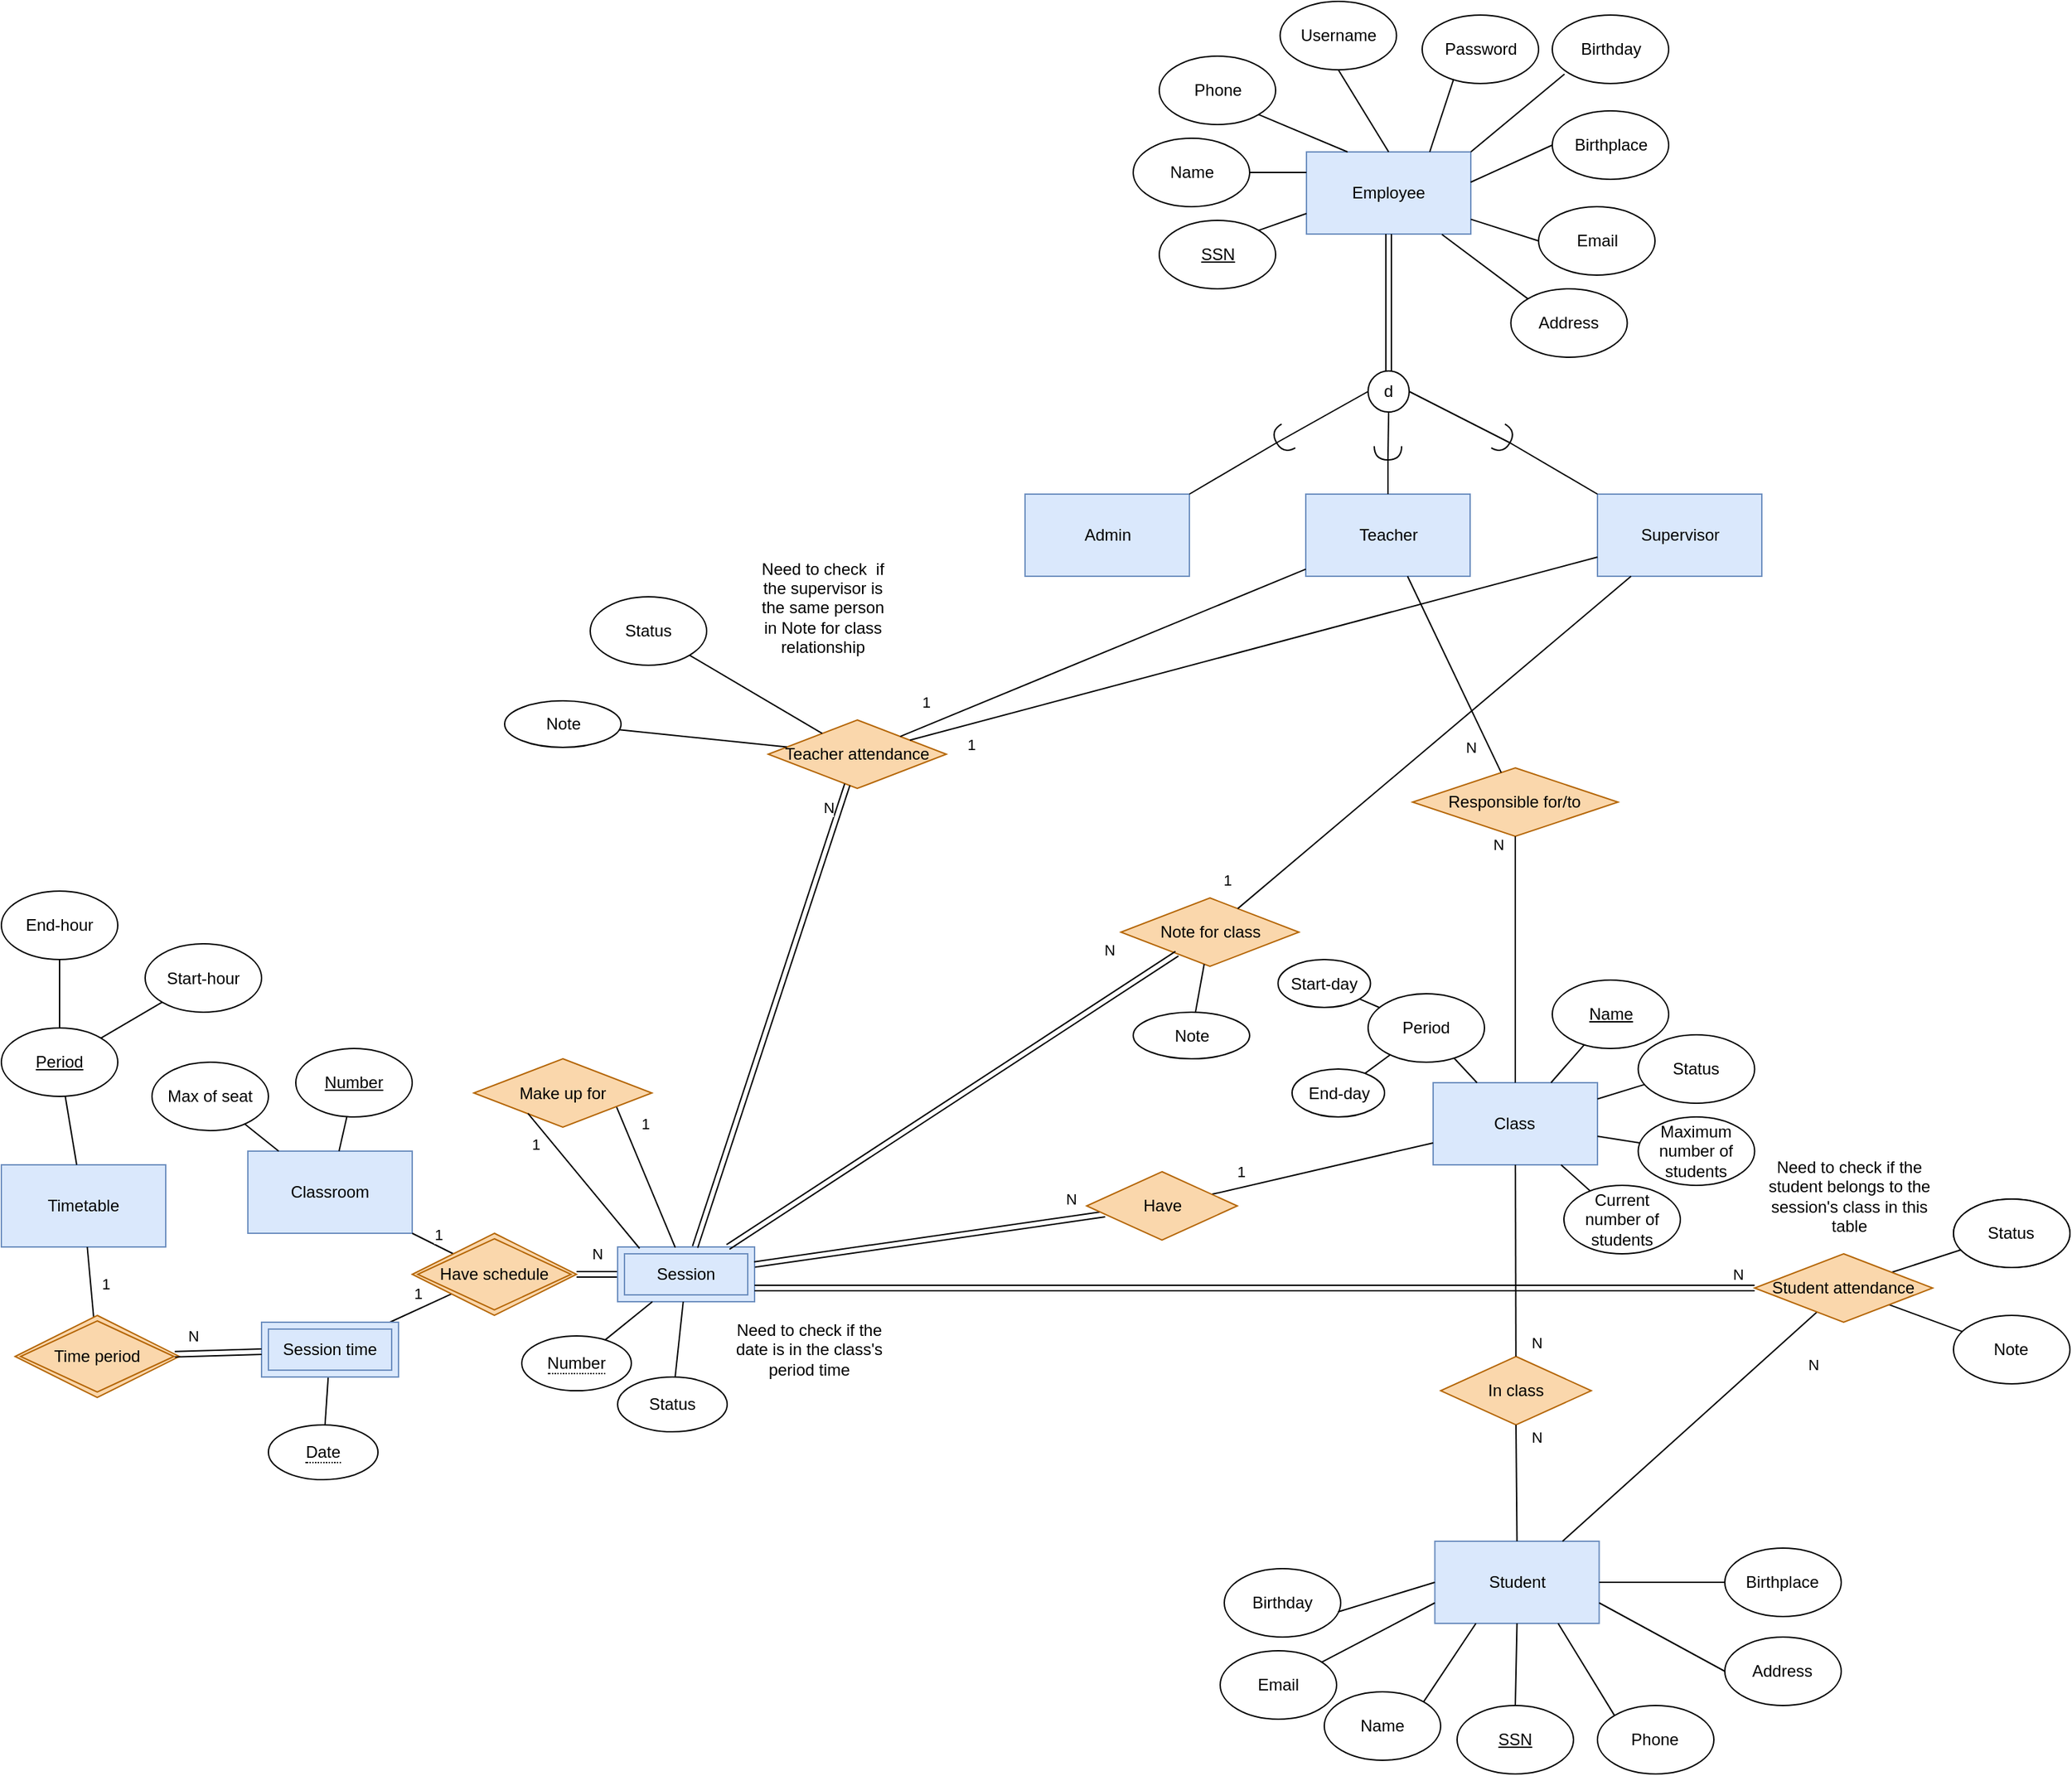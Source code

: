 <mxfile version="21.1.2" type="github" pages="2">
  <diagram id="_IRvp9Y6UCIXvQJjtKuu" name="Main">
    <mxGraphModel dx="3185" dy="3606" grid="1" gridSize="10" guides="1" tooltips="1" connect="1" arrows="1" fold="1" page="1" pageScale="1" pageWidth="827" pageHeight="1169" math="0" shadow="0">
      <root>
        <mxCell id="0" />
        <mxCell id="1" parent="0" />
        <mxCell id="NsBa4VDJcEfUwtNfSTFL-1" value="Teacher" style="rounded=0;whiteSpace=wrap;html=1;fillColor=#dae8fc;strokeColor=#6c8ebf;" parent="1" vertex="1">
          <mxGeometry x="172.5" y="-950" width="120" height="60" as="geometry" />
        </mxCell>
        <mxCell id="NsBa4VDJcEfUwtNfSTFL-2" value="Student" style="rounded=0;whiteSpace=wrap;html=1;fillColor=#dae8fc;strokeColor=#6c8ebf;" parent="1" vertex="1">
          <mxGeometry x="266.74" y="-185" width="120" height="60" as="geometry" />
        </mxCell>
        <mxCell id="NsBa4VDJcEfUwtNfSTFL-3" value="Class" style="rounded=0;whiteSpace=wrap;html=1;fillColor=#dae8fc;strokeColor=#6c8ebf;" parent="1" vertex="1">
          <mxGeometry x="265.49" y="-520" width="120" height="60" as="geometry" />
        </mxCell>
        <mxCell id="NsBa4VDJcEfUwtNfSTFL-4" value="Employee" style="rounded=0;whiteSpace=wrap;html=1;fillColor=#dae8fc;strokeColor=#6c8ebf;" parent="1" vertex="1">
          <mxGeometry x="173" y="-1200" width="120" height="60" as="geometry" />
        </mxCell>
        <mxCell id="NsBa4VDJcEfUwtNfSTFL-5" value="Supervisor" style="rounded=0;whiteSpace=wrap;html=1;fillColor=#dae8fc;strokeColor=#6c8ebf;" parent="1" vertex="1">
          <mxGeometry x="385.5" y="-950" width="120" height="60" as="geometry" />
        </mxCell>
        <mxCell id="NsBa4VDJcEfUwtNfSTFL-6" value="Admin" style="rounded=0;whiteSpace=wrap;html=1;fillColor=#dae8fc;strokeColor=#6c8ebf;" parent="1" vertex="1">
          <mxGeometry x="-32.5" y="-950" width="120" height="60" as="geometry" />
        </mxCell>
        <mxCell id="NsBa4VDJcEfUwtNfSTFL-7" value="d" style="ellipse;whiteSpace=wrap;html=1;aspect=fixed;" parent="1" vertex="1">
          <mxGeometry x="218" y="-1040" width="30" height="30" as="geometry" />
        </mxCell>
        <mxCell id="NsBa4VDJcEfUwtNfSTFL-8" value="" style="endArrow=none;html=1;rounded=0;entryX=0.5;entryY=1;entryDx=0;entryDy=0;exitX=0.5;exitY=0;exitDx=0;exitDy=0;shape=link;" parent="1" source="NsBa4VDJcEfUwtNfSTFL-7" target="NsBa4VDJcEfUwtNfSTFL-4" edge="1">
          <mxGeometry width="50" height="50" relative="1" as="geometry">
            <mxPoint x="438" y="-960" as="sourcePoint" />
            <mxPoint x="488" y="-1010" as="targetPoint" />
          </mxGeometry>
        </mxCell>
        <mxCell id="NsBa4VDJcEfUwtNfSTFL-9" value="&lt;u&gt;SSN&lt;/u&gt;" style="ellipse;whiteSpace=wrap;html=1;" parent="1" vertex="1">
          <mxGeometry x="65.5" y="-1150" width="85" height="50" as="geometry" />
        </mxCell>
        <mxCell id="NsBa4VDJcEfUwtNfSTFL-10" value="Name" style="ellipse;whiteSpace=wrap;html=1;" parent="1" vertex="1">
          <mxGeometry x="46.5" y="-1210" width="85" height="50" as="geometry" />
        </mxCell>
        <mxCell id="NsBa4VDJcEfUwtNfSTFL-11" value="Phone" style="ellipse;whiteSpace=wrap;html=1;" parent="1" vertex="1">
          <mxGeometry x="65.5" y="-1270" width="85" height="50" as="geometry" />
        </mxCell>
        <mxCell id="NsBa4VDJcEfUwtNfSTFL-12" value="Username" style="ellipse;whiteSpace=wrap;html=1;" parent="1" vertex="1">
          <mxGeometry x="153.75" y="-1310" width="85" height="50" as="geometry" />
        </mxCell>
        <mxCell id="NsBa4VDJcEfUwtNfSTFL-13" value="Password" style="ellipse;whiteSpace=wrap;html=1;" parent="1" vertex="1">
          <mxGeometry x="257.5" y="-1300" width="85" height="50" as="geometry" />
        </mxCell>
        <mxCell id="NsBa4VDJcEfUwtNfSTFL-14" value="Email" style="ellipse;whiteSpace=wrap;html=1;" parent="1" vertex="1">
          <mxGeometry x="342.5" y="-1160" width="85" height="50" as="geometry" />
        </mxCell>
        <mxCell id="NsBa4VDJcEfUwtNfSTFL-15" value="Address" style="ellipse;whiteSpace=wrap;html=1;" parent="1" vertex="1">
          <mxGeometry x="322.25" y="-1100" width="85" height="50" as="geometry" />
        </mxCell>
        <mxCell id="NsBa4VDJcEfUwtNfSTFL-16" value="" style="endArrow=none;html=1;rounded=0;entryX=1;entryY=0;entryDx=0;entryDy=0;exitX=0;exitY=0.75;exitDx=0;exitDy=0;" parent="1" source="NsBa4VDJcEfUwtNfSTFL-4" target="NsBa4VDJcEfUwtNfSTFL-9" edge="1">
          <mxGeometry width="50" height="50" relative="1" as="geometry">
            <mxPoint x="150.5" y="-1020" as="sourcePoint" />
            <mxPoint x="200.5" y="-1070" as="targetPoint" />
          </mxGeometry>
        </mxCell>
        <mxCell id="NsBa4VDJcEfUwtNfSTFL-17" value="" style="endArrow=none;html=1;rounded=0;entryX=1;entryY=0.5;entryDx=0;entryDy=0;exitX=0;exitY=0.25;exitDx=0;exitDy=0;" parent="1" source="NsBa4VDJcEfUwtNfSTFL-4" target="NsBa4VDJcEfUwtNfSTFL-10" edge="1">
          <mxGeometry width="50" height="50" relative="1" as="geometry">
            <mxPoint x="175.5" y="-1145" as="sourcePoint" />
            <mxPoint x="148.5" y="-1133" as="targetPoint" />
          </mxGeometry>
        </mxCell>
        <mxCell id="NsBa4VDJcEfUwtNfSTFL-18" value="" style="endArrow=none;html=1;rounded=0;entryX=1;entryY=1;entryDx=0;entryDy=0;exitX=0.25;exitY=0;exitDx=0;exitDy=0;" parent="1" source="NsBa4VDJcEfUwtNfSTFL-4" target="NsBa4VDJcEfUwtNfSTFL-11" edge="1">
          <mxGeometry width="50" height="50" relative="1" as="geometry">
            <mxPoint x="190.5" y="-1200" as="sourcePoint" />
            <mxPoint x="125.5" y="-1175" as="targetPoint" />
          </mxGeometry>
        </mxCell>
        <mxCell id="NsBa4VDJcEfUwtNfSTFL-19" value="" style="endArrow=none;html=1;rounded=0;entryX=0.5;entryY=1;entryDx=0;entryDy=0;exitX=0.5;exitY=0;exitDx=0;exitDy=0;" parent="1" source="NsBa4VDJcEfUwtNfSTFL-4" target="NsBa4VDJcEfUwtNfSTFL-12" edge="1">
          <mxGeometry width="50" height="50" relative="1" as="geometry">
            <mxPoint x="200.5" y="-1190" as="sourcePoint" />
            <mxPoint x="173.5" y="-1207" as="targetPoint" />
          </mxGeometry>
        </mxCell>
        <mxCell id="NsBa4VDJcEfUwtNfSTFL-20" value="" style="endArrow=none;html=1;rounded=0;entryX=0.27;entryY=0.938;entryDx=0;entryDy=0;exitX=0.75;exitY=0;exitDx=0;exitDy=0;entryPerimeter=0;" parent="1" source="NsBa4VDJcEfUwtNfSTFL-4" target="NsBa4VDJcEfUwtNfSTFL-13" edge="1">
          <mxGeometry width="50" height="50" relative="1" as="geometry">
            <mxPoint x="235.5" y="-1190" as="sourcePoint" />
            <mxPoint x="235.5" y="-1230" as="targetPoint" />
          </mxGeometry>
        </mxCell>
        <mxCell id="NsBa4VDJcEfUwtNfSTFL-21" value="" style="endArrow=none;html=1;rounded=0;entryX=0;entryY=0.5;entryDx=0;entryDy=0;" parent="1" source="NsBa4VDJcEfUwtNfSTFL-4" target="NsBa4VDJcEfUwtNfSTFL-14" edge="1">
          <mxGeometry width="50" height="50" relative="1" as="geometry">
            <mxPoint x="265.5" y="-1190" as="sourcePoint" />
            <mxPoint x="289.5" y="-1207" as="targetPoint" />
          </mxGeometry>
        </mxCell>
        <mxCell id="NsBa4VDJcEfUwtNfSTFL-22" value="" style="endArrow=none;html=1;rounded=0;entryX=0;entryY=0;entryDx=0;entryDy=0;exitX=0.824;exitY=1.004;exitDx=0;exitDy=0;exitPerimeter=0;" parent="1" source="NsBa4VDJcEfUwtNfSTFL-4" target="NsBa4VDJcEfUwtNfSTFL-15" edge="1">
          <mxGeometry width="50" height="50" relative="1" as="geometry">
            <mxPoint x="295.5" y="-1175" as="sourcePoint" />
            <mxPoint x="335.5" y="-1175" as="targetPoint" />
          </mxGeometry>
        </mxCell>
        <mxCell id="NsBa4VDJcEfUwtNfSTFL-23" value="In class" style="rhombus;whiteSpace=wrap;html=1;fillColor=#fad7ac;strokeColor=#b46504;" parent="1" vertex="1">
          <mxGeometry x="270.99" y="-320" width="110" height="50" as="geometry" />
        </mxCell>
        <mxCell id="NsBa4VDJcEfUwtNfSTFL-24" value="&lt;u&gt;Name&lt;/u&gt;" style="ellipse;whiteSpace=wrap;html=1;" parent="1" vertex="1">
          <mxGeometry x="352.5" y="-595" width="85" height="50" as="geometry" />
        </mxCell>
        <mxCell id="NsBa4VDJcEfUwtNfSTFL-25" value="Name" style="ellipse;whiteSpace=wrap;html=1;" parent="1" vertex="1">
          <mxGeometry x="185.99" y="-75" width="85" height="50" as="geometry" />
        </mxCell>
        <mxCell id="NsBa4VDJcEfUwtNfSTFL-26" value="&lt;u&gt;SSN&lt;/u&gt;" style="ellipse;whiteSpace=wrap;html=1;" parent="1" vertex="1">
          <mxGeometry x="282.99" y="-65" width="85" height="50" as="geometry" />
        </mxCell>
        <mxCell id="NsBa4VDJcEfUwtNfSTFL-27" value="Phone" style="ellipse;whiteSpace=wrap;html=1;" parent="1" vertex="1">
          <mxGeometry x="385.49" y="-65" width="85" height="50" as="geometry" />
        </mxCell>
        <mxCell id="NsBa4VDJcEfUwtNfSTFL-28" value="Email" style="ellipse;whiteSpace=wrap;html=1;" parent="1" vertex="1">
          <mxGeometry x="110" y="-105" width="85" height="50" as="geometry" />
        </mxCell>
        <mxCell id="NsBa4VDJcEfUwtNfSTFL-29" value="Address" style="ellipse;whiteSpace=wrap;html=1;" parent="1" vertex="1">
          <mxGeometry x="478.49" y="-115" width="85" height="50" as="geometry" />
        </mxCell>
        <mxCell id="NsBa4VDJcEfUwtNfSTFL-30" value="Responsible for/to" style="rhombus;whiteSpace=wrap;html=1;fillColor=#fad7ac;strokeColor=#b46504;" parent="1" vertex="1">
          <mxGeometry x="250.49" y="-750" width="150" height="50" as="geometry" />
        </mxCell>
        <mxCell id="NsBa4VDJcEfUwtNfSTFL-32" value="" style="endArrow=none;html=1;rounded=0;" parent="1" source="NsBa4VDJcEfUwtNfSTFL-24" target="NsBa4VDJcEfUwtNfSTFL-3" edge="1">
          <mxGeometry width="50" height="50" relative="1" as="geometry">
            <mxPoint x="246.49" y="-480" as="sourcePoint" />
            <mxPoint x="280.49" y="-480" as="targetPoint" />
          </mxGeometry>
        </mxCell>
        <mxCell id="NsBa4VDJcEfUwtNfSTFL-33" value="" style="endArrow=none;html=1;rounded=0;entryX=0;entryY=0.75;entryDx=0;entryDy=0;" parent="1" source="NsBa4VDJcEfUwtNfSTFL-28" target="NsBa4VDJcEfUwtNfSTFL-2" edge="1">
          <mxGeometry width="50" height="50" relative="1" as="geometry">
            <mxPoint x="170.49" y="-80.0" as="sourcePoint" />
            <mxPoint x="321.74" y="-245" as="targetPoint" />
          </mxGeometry>
        </mxCell>
        <mxCell id="NsBa4VDJcEfUwtNfSTFL-34" value="" style="endArrow=none;html=1;rounded=0;exitX=1;exitY=0.75;exitDx=0;exitDy=0;entryX=0;entryY=0.5;entryDx=0;entryDy=0;" parent="1" source="NsBa4VDJcEfUwtNfSTFL-2" target="NsBa4VDJcEfUwtNfSTFL-29" edge="1">
          <mxGeometry width="50" height="50" relative="1" as="geometry">
            <mxPoint x="271.74" y="-195" as="sourcePoint" />
            <mxPoint x="321.74" y="-245" as="targetPoint" />
          </mxGeometry>
        </mxCell>
        <mxCell id="NsBa4VDJcEfUwtNfSTFL-35" value="" style="endArrow=none;html=1;rounded=0;exitX=1;exitY=0;exitDx=0;exitDy=0;entryX=0.25;entryY=1;entryDx=0;entryDy=0;" parent="1" source="NsBa4VDJcEfUwtNfSTFL-25" target="NsBa4VDJcEfUwtNfSTFL-2" edge="1">
          <mxGeometry width="50" height="50" relative="1" as="geometry">
            <mxPoint x="271.74" y="-195" as="sourcePoint" />
            <mxPoint x="321.74" y="-245" as="targetPoint" />
          </mxGeometry>
        </mxCell>
        <mxCell id="NsBa4VDJcEfUwtNfSTFL-36" value="" style="endArrow=none;html=1;rounded=0;exitX=0.5;exitY=0;exitDx=0;exitDy=0;entryX=0.5;entryY=1;entryDx=0;entryDy=0;" parent="1" source="NsBa4VDJcEfUwtNfSTFL-26" target="NsBa4VDJcEfUwtNfSTFL-2" edge="1">
          <mxGeometry width="50" height="50" relative="1" as="geometry">
            <mxPoint x="264.74" y="-98" as="sourcePoint" />
            <mxPoint x="276.74" y="-115" as="targetPoint" />
          </mxGeometry>
        </mxCell>
        <mxCell id="NsBa4VDJcEfUwtNfSTFL-37" value="" style="endArrow=none;html=1;rounded=0;exitX=0;exitY=0;exitDx=0;exitDy=0;entryX=0.75;entryY=1;entryDx=0;entryDy=0;" parent="1" source="NsBa4VDJcEfUwtNfSTFL-27" target="NsBa4VDJcEfUwtNfSTFL-2" edge="1">
          <mxGeometry width="50" height="50" relative="1" as="geometry">
            <mxPoint x="264.74" y="-98" as="sourcePoint" />
            <mxPoint x="276.74" y="-115" as="targetPoint" />
          </mxGeometry>
        </mxCell>
        <mxCell id="NsBa4VDJcEfUwtNfSTFL-38" value="" style="endArrow=none;html=1;rounded=0;" parent="1" source="NsBa4VDJcEfUwtNfSTFL-30" target="NsBa4VDJcEfUwtNfSTFL-1" edge="1">
          <mxGeometry width="50" height="50" relative="1" as="geometry">
            <mxPoint x="105" y="-510" as="sourcePoint" />
            <mxPoint x="155" y="-560" as="targetPoint" />
          </mxGeometry>
        </mxCell>
        <mxCell id="NsBa4VDJcEfUwtNfSTFL-39" value="N" style="edgeLabel;html=1;align=center;verticalAlign=middle;resizable=0;points=[];" parent="NsBa4VDJcEfUwtNfSTFL-38" connectable="0" vertex="1">
          <mxGeometry x="-0.582" y="1" relative="1" as="geometry">
            <mxPoint x="-7" y="11" as="offset" />
          </mxGeometry>
        </mxCell>
        <mxCell id="NsBa4VDJcEfUwtNfSTFL-40" value="" style="endArrow=none;html=1;rounded=0;exitX=1;exitY=0.5;exitDx=0;exitDy=0;entryX=0;entryY=0.5;entryDx=0;entryDy=0;startArrow=none;exitPerimeter=0;" parent="1" source="NsBa4VDJcEfUwtNfSTFL-58" target="NsBa4VDJcEfUwtNfSTFL-7" edge="1">
          <mxGeometry width="50" height="50" relative="1" as="geometry">
            <mxPoint x="317.5" y="-850" as="sourcePoint" />
            <mxPoint x="367.5" y="-900" as="targetPoint" />
          </mxGeometry>
        </mxCell>
        <mxCell id="NsBa4VDJcEfUwtNfSTFL-41" value="" style="endArrow=none;html=1;rounded=0;exitX=1;exitY=0.5;exitDx=0;exitDy=0;entryX=0.5;entryY=1;entryDx=0;entryDy=0;startArrow=none;exitPerimeter=0;" parent="1" source="NsBa4VDJcEfUwtNfSTFL-60" target="NsBa4VDJcEfUwtNfSTFL-7" edge="1">
          <mxGeometry width="50" height="50" relative="1" as="geometry">
            <mxPoint x="97.5" y="-940" as="sourcePoint" />
            <mxPoint x="232.5" y="-1015" as="targetPoint" />
          </mxGeometry>
        </mxCell>
        <mxCell id="NsBa4VDJcEfUwtNfSTFL-42" value="" style="endArrow=none;html=1;rounded=0;entryX=1;entryY=0.5;entryDx=0;entryDy=0;exitX=1;exitY=0.5;exitDx=0;exitDy=0;startArrow=none;exitPerimeter=0;" parent="1" source="NsBa4VDJcEfUwtNfSTFL-62" target="NsBa4VDJcEfUwtNfSTFL-7" edge="1">
          <mxGeometry width="50" height="50" relative="1" as="geometry">
            <mxPoint x="387.5" y="-920" as="sourcePoint" />
            <mxPoint x="437.5" y="-970" as="targetPoint" />
          </mxGeometry>
        </mxCell>
        <mxCell id="NsBa4VDJcEfUwtNfSTFL-53" value="" style="endArrow=none;html=1;rounded=0;entryX=0.5;entryY=1;entryDx=0;entryDy=0;exitX=0.5;exitY=0;exitDx=0;exitDy=0;" parent="1" source="NsBa4VDJcEfUwtNfSTFL-2" target="NsBa4VDJcEfUwtNfSTFL-23" edge="1">
          <mxGeometry width="50" height="50" relative="1" as="geometry">
            <mxPoint x="310.49" y="-290" as="sourcePoint" />
            <mxPoint x="320.49" y="-320" as="targetPoint" />
          </mxGeometry>
        </mxCell>
        <mxCell id="NsBa4VDJcEfUwtNfSTFL-54" value="N" style="edgeLabel;html=1;align=center;verticalAlign=middle;resizable=0;points=[];" parent="NsBa4VDJcEfUwtNfSTFL-53" connectable="0" vertex="1">
          <mxGeometry x="0.312" y="2" relative="1" as="geometry">
            <mxPoint x="17" y="-89" as="offset" />
          </mxGeometry>
        </mxCell>
        <mxCell id="NsBa4VDJcEfUwtNfSTFL-55" value="N" style="edgeLabel;html=1;align=center;verticalAlign=middle;resizable=0;points=[];" parent="NsBa4VDJcEfUwtNfSTFL-53" connectable="0" vertex="1">
          <mxGeometry x="0.266" y="-3" relative="1" as="geometry">
            <mxPoint x="11" y="-22" as="offset" />
          </mxGeometry>
        </mxCell>
        <mxCell id="NsBa4VDJcEfUwtNfSTFL-57" value="" style="endArrow=none;html=1;rounded=0;exitX=1;exitY=0;exitDx=0;exitDy=0;entryX=1;entryY=0.5;entryDx=0;entryDy=0;entryPerimeter=0;" parent="1" source="NsBa4VDJcEfUwtNfSTFL-6" target="NsBa4VDJcEfUwtNfSTFL-58" edge="1">
          <mxGeometry width="50" height="50" relative="1" as="geometry">
            <mxPoint x="87.5" y="-950" as="sourcePoint" />
            <mxPoint x="218.5" y="-1025" as="targetPoint" />
          </mxGeometry>
        </mxCell>
        <mxCell id="NsBa4VDJcEfUwtNfSTFL-58" value="" style="shape=requiredInterface;html=1;verticalLabelPosition=bottom;sketch=0;rotation=-210;" parent="1" vertex="1">
          <mxGeometry x="150.5" y="-1000" width="10" height="20" as="geometry" />
        </mxCell>
        <mxCell id="NsBa4VDJcEfUwtNfSTFL-59" value="" style="endArrow=none;html=1;rounded=0;exitX=0.5;exitY=0;exitDx=0;exitDy=0;entryX=1;entryY=0.5;entryDx=0;entryDy=0;entryPerimeter=0;" parent="1" source="NsBa4VDJcEfUwtNfSTFL-1" target="NsBa4VDJcEfUwtNfSTFL-60" edge="1">
          <mxGeometry width="50" height="50" relative="1" as="geometry">
            <mxPoint x="232.5" y="-950" as="sourcePoint" />
            <mxPoint x="233.5" y="-1010" as="targetPoint" />
          </mxGeometry>
        </mxCell>
        <mxCell id="NsBa4VDJcEfUwtNfSTFL-60" value="" style="shape=requiredInterface;html=1;verticalLabelPosition=bottom;sketch=0;rotation=90;" parent="1" vertex="1">
          <mxGeometry x="227.5" y="-990" width="10" height="20" as="geometry" />
        </mxCell>
        <mxCell id="NsBa4VDJcEfUwtNfSTFL-61" value="" style="endArrow=none;html=1;rounded=0;entryX=1;entryY=0.5;entryDx=0;entryDy=0;exitX=0;exitY=0;exitDx=0;exitDy=0;" parent="1" source="NsBa4VDJcEfUwtNfSTFL-5" target="NsBa4VDJcEfUwtNfSTFL-62" edge="1">
          <mxGeometry width="50" height="50" relative="1" as="geometry">
            <mxPoint x="382.5" y="-950" as="sourcePoint" />
            <mxPoint x="248.5" y="-1025" as="targetPoint" />
          </mxGeometry>
        </mxCell>
        <mxCell id="NsBa4VDJcEfUwtNfSTFL-62" value="" style="shape=requiredInterface;html=1;verticalLabelPosition=bottom;sketch=0;rotation=30;" parent="1" vertex="1">
          <mxGeometry x="312.25" y="-1000" width="10" height="20" as="geometry" />
        </mxCell>
        <mxCell id="NsBa4VDJcEfUwtNfSTFL-74" value="Classroom" style="rounded=0;whiteSpace=wrap;html=1;fillColor=#dae8fc;strokeColor=#6C8EBF;" parent="1" vertex="1">
          <mxGeometry x="-600" y="-470" width="120" height="60" as="geometry" />
        </mxCell>
        <mxCell id="NsBa4VDJcEfUwtNfSTFL-75" value="&lt;u&gt;Number&lt;/u&gt;" style="ellipse;whiteSpace=wrap;html=1;" parent="1" vertex="1">
          <mxGeometry x="-565" y="-545" width="85" height="50" as="geometry" />
        </mxCell>
        <mxCell id="NsBa4VDJcEfUwtNfSTFL-76" value="" style="endArrow=none;html=1;rounded=0;" parent="1" source="NsBa4VDJcEfUwtNfSTFL-75" target="NsBa4VDJcEfUwtNfSTFL-74" edge="1">
          <mxGeometry width="50" height="50" relative="1" as="geometry">
            <mxPoint x="-83" y="-265" as="sourcePoint" />
            <mxPoint x="-33" y="-315" as="targetPoint" />
          </mxGeometry>
        </mxCell>
        <mxCell id="NsBa4VDJcEfUwtNfSTFL-77" value="" style="endArrow=none;html=1;rounded=0;" parent="1" source="Xa7vmcvFHaN_zs3zjcBk-12" target="Xa7vmcvFHaN_zs3zjcBk-13" edge="1">
          <mxGeometry width="50" height="50" relative="1" as="geometry">
            <mxPoint x="-540" y="-285" as="sourcePoint" />
            <mxPoint x="-540" y="-235" as="targetPoint" />
          </mxGeometry>
        </mxCell>
        <mxCell id="NsBa4VDJcEfUwtNfSTFL-82" value="&lt;span style=&quot;font-weight: normal;&quot;&gt;End-day&lt;/span&gt;" style="ellipse;whiteSpace=wrap;html=1;" parent="1" vertex="1">
          <mxGeometry x="162.5" y="-530" width="67.5" height="35" as="geometry" />
        </mxCell>
        <mxCell id="NsBa4VDJcEfUwtNfSTFL-83" value="" style="endArrow=none;html=1;rounded=0;" parent="1" source="NsBa4VDJcEfUwtNfSTFL-117" target="NsBa4VDJcEfUwtNfSTFL-116" edge="1">
          <mxGeometry width="50" height="50" relative="1" as="geometry">
            <mxPoint x="99.997" y="-587.008" as="sourcePoint" />
            <mxPoint x="275.49" y="-510" as="targetPoint" />
          </mxGeometry>
        </mxCell>
        <mxCell id="NsBa4VDJcEfUwtNfSTFL-84" value="" style="endArrow=none;html=1;rounded=0;" parent="1" source="NsBa4VDJcEfUwtNfSTFL-82" target="NsBa4VDJcEfUwtNfSTFL-116" edge="1">
          <mxGeometry width="50" height="50" relative="1" as="geometry">
            <mxPoint x="416.49" y="-527" as="sourcePoint" />
            <mxPoint x="395.49" y="-510" as="targetPoint" />
          </mxGeometry>
        </mxCell>
        <mxCell id="NsBa4VDJcEfUwtNfSTFL-97" value="Birthday" style="ellipse;whiteSpace=wrap;html=1;" parent="1" vertex="1">
          <mxGeometry x="352.5" y="-1300" width="85" height="50" as="geometry" />
        </mxCell>
        <mxCell id="NsBa4VDJcEfUwtNfSTFL-98" value="Birthplace" style="ellipse;whiteSpace=wrap;html=1;" parent="1" vertex="1">
          <mxGeometry x="352.5" y="-1230" width="85" height="50" as="geometry" />
        </mxCell>
        <mxCell id="NsBa4VDJcEfUwtNfSTFL-99" value="" style="endArrow=none;html=1;rounded=0;entryX=0;entryY=0.5;entryDx=0;entryDy=0;exitX=0.999;exitY=0.369;exitDx=0;exitDy=0;exitPerimeter=0;" parent="1" source="NsBa4VDJcEfUwtNfSTFL-4" target="NsBa4VDJcEfUwtNfSTFL-98" edge="1">
          <mxGeometry width="50" height="50" relative="1" as="geometry">
            <mxPoint x="303.5" y="-1141" as="sourcePoint" />
            <mxPoint x="352.5" y="-1125" as="targetPoint" />
          </mxGeometry>
        </mxCell>
        <mxCell id="NsBa4VDJcEfUwtNfSTFL-100" value="" style="endArrow=none;html=1;rounded=0;entryX=0.105;entryY=0.862;entryDx=0;entryDy=0;exitX=1;exitY=0;exitDx=0;exitDy=0;entryPerimeter=0;" parent="1" source="NsBa4VDJcEfUwtNfSTFL-4" target="NsBa4VDJcEfUwtNfSTFL-97" edge="1">
          <mxGeometry width="50" height="50" relative="1" as="geometry">
            <mxPoint x="302.5" y="-1168" as="sourcePoint" />
            <mxPoint x="362.5" y="-1195" as="targetPoint" />
          </mxGeometry>
        </mxCell>
        <mxCell id="NsBa4VDJcEfUwtNfSTFL-101" value="Birthday" style="ellipse;whiteSpace=wrap;html=1;" parent="1" vertex="1">
          <mxGeometry x="112.99" y="-165" width="85" height="50" as="geometry" />
        </mxCell>
        <mxCell id="NsBa4VDJcEfUwtNfSTFL-102" value="Birthplace" style="ellipse;whiteSpace=wrap;html=1;" parent="1" vertex="1">
          <mxGeometry x="478.49" y="-180" width="85" height="50" as="geometry" />
        </mxCell>
        <mxCell id="NsBa4VDJcEfUwtNfSTFL-103" value="" style="endArrow=none;html=1;rounded=0;entryX=0;entryY=0.5;entryDx=0;entryDy=0;exitX=0.976;exitY=0.632;exitDx=0;exitDy=0;exitPerimeter=0;" parent="1" source="NsBa4VDJcEfUwtNfSTFL-101" target="NsBa4VDJcEfUwtNfSTFL-2" edge="1">
          <mxGeometry width="50" height="50" relative="1" as="geometry">
            <mxPoint x="200.49" y="-145" as="sourcePoint" />
            <mxPoint x="276.49" y="-130" as="targetPoint" />
          </mxGeometry>
        </mxCell>
        <mxCell id="NsBa4VDJcEfUwtNfSTFL-104" value="" style="endArrow=none;html=1;rounded=0;exitX=1;exitY=0.5;exitDx=0;exitDy=0;entryX=0;entryY=0.5;entryDx=0;entryDy=0;" parent="1" source="NsBa4VDJcEfUwtNfSTFL-2" target="NsBa4VDJcEfUwtNfSTFL-102" edge="1">
          <mxGeometry width="50" height="50" relative="1" as="geometry">
            <mxPoint x="396.49" y="-130" as="sourcePoint" />
            <mxPoint x="480.49" y="-90" as="targetPoint" />
          </mxGeometry>
        </mxCell>
        <mxCell id="NsBa4VDJcEfUwtNfSTFL-112" value="1" style="endArrow=none;html=1;rounded=0;" parent="1" source="5-32U8j99or0GstQlVqZ-1" target="NsBa4VDJcEfUwtNfSTFL-74" edge="1">
          <mxGeometry x="-0.048" y="-8" width="50" height="50" relative="1" as="geometry">
            <mxPoint x="-452.5" y="-392.5" as="sourcePoint" />
            <mxPoint x="21" y="-275" as="targetPoint" />
            <mxPoint as="offset" />
          </mxGeometry>
        </mxCell>
        <mxCell id="NsBa4VDJcEfUwtNfSTFL-113" value="1" style="endArrow=none;html=1;rounded=0;" parent="1" source="5-32U8j99or0GstQlVqZ-1" target="Xa7vmcvFHaN_zs3zjcBk-12" edge="1">
          <mxGeometry x="-0.099" y="-11" width="50" height="50" relative="1" as="geometry">
            <mxPoint x="-440" y="-363" as="sourcePoint" />
            <mxPoint x="-484.615" y="-345" as="targetPoint" />
            <mxPoint as="offset" />
          </mxGeometry>
        </mxCell>
        <mxCell id="NsBa4VDJcEfUwtNfSTFL-116" value="Period" style="ellipse;whiteSpace=wrap;html=1;" parent="1" vertex="1">
          <mxGeometry x="218" y="-585" width="85" height="50" as="geometry" />
        </mxCell>
        <mxCell id="NsBa4VDJcEfUwtNfSTFL-117" value="Start-day" style="ellipse;whiteSpace=wrap;html=1;" parent="1" vertex="1">
          <mxGeometry x="152.24" y="-610" width="67.5" height="35" as="geometry" />
        </mxCell>
        <mxCell id="NsBa4VDJcEfUwtNfSTFL-118" value="" style="endArrow=none;html=1;rounded=0;" parent="1" source="NsBa4VDJcEfUwtNfSTFL-3" target="NsBa4VDJcEfUwtNfSTFL-116" edge="1">
          <mxGeometry width="50" height="50" relative="1" as="geometry">
            <mxPoint x="372.49" y="-527" as="sourcePoint" />
            <mxPoint x="365.49" y="-510" as="targetPoint" />
          </mxGeometry>
        </mxCell>
        <mxCell id="NsBa4VDJcEfUwtNfSTFL-121" value="N" style="endArrow=none;html=1;rounded=0;shape=link;" parent="1" source="5-32U8j99or0GstQlVqZ-1" target="LoS6PslLuwaPHfb9e8Ou-1" edge="1">
          <mxGeometry x="-0.009" y="15" width="50" height="50" relative="1" as="geometry">
            <mxPoint x="-370" y="-380" as="sourcePoint" />
            <mxPoint x="-289.28" y="-380.4" as="targetPoint" />
            <mxPoint as="offset" />
          </mxGeometry>
        </mxCell>
        <mxCell id="LoS6PslLuwaPHfb9e8Ou-1" value="Session" style="shape=ext;margin=3;double=1;whiteSpace=wrap;html=1;align=center;fillColor=#DAE8FC;strokeColor=#6C8EBF;" parent="1" vertex="1">
          <mxGeometry x="-330" y="-400" width="100" height="40" as="geometry" />
        </mxCell>
        <mxCell id="LoS6PslLuwaPHfb9e8Ou-4" value="N" style="endArrow=none;html=1;rounded=0;shape=link;" parent="1" source="LoS6PslLuwaPHfb9e8Ou-1" target="5-32U8j99or0GstQlVqZ-3" edge="1">
          <mxGeometry x="0.818" y="14" width="50" height="50" relative="1" as="geometry">
            <mxPoint x="-220" y="-415" as="sourcePoint" />
            <mxPoint x="-188.75" y="-415" as="targetPoint" />
            <mxPoint as="offset" />
          </mxGeometry>
        </mxCell>
        <mxCell id="LoS6PslLuwaPHfb9e8Ou-5" value="" style="endArrow=none;html=1;rounded=0;" parent="1" source="5-32U8j99or0GstQlVqZ-3" target="NsBa4VDJcEfUwtNfSTFL-3" edge="1">
          <mxGeometry width="50" height="50" relative="1" as="geometry">
            <mxPoint x="216.74" y="-430" as="sourcePoint" />
            <mxPoint x="518.49" y="-720" as="targetPoint" />
          </mxGeometry>
        </mxCell>
        <mxCell id="LoS6PslLuwaPHfb9e8Ou-6" value="1" style="edgeLabel;html=1;align=center;verticalAlign=middle;resizable=0;points=[];" parent="LoS6PslLuwaPHfb9e8Ou-5" connectable="0" vertex="1">
          <mxGeometry x="-0.582" y="1" relative="1" as="geometry">
            <mxPoint x="-13" y="-8" as="offset" />
          </mxGeometry>
        </mxCell>
        <mxCell id="LoS6PslLuwaPHfb9e8Ou-9" value="&lt;span style=&quot;border-bottom: 1px dotted&quot;&gt;Number&lt;/span&gt;" style="ellipse;whiteSpace=wrap;html=1;align=center;" parent="1" vertex="1">
          <mxGeometry x="-400" y="-335" width="80" height="40" as="geometry" />
        </mxCell>
        <mxCell id="LoS6PslLuwaPHfb9e8Ou-10" value="" style="endArrow=none;html=1;rounded=0;" parent="1" source="LoS6PslLuwaPHfb9e8Ou-9" target="LoS6PslLuwaPHfb9e8Ou-1" edge="1">
          <mxGeometry width="50" height="50" relative="1" as="geometry">
            <mxPoint x="-246" y="-520" as="sourcePoint" />
            <mxPoint x="-189" y="-495" as="targetPoint" />
          </mxGeometry>
        </mxCell>
        <mxCell id="LoS6PslLuwaPHfb9e8Ou-13" value="" style="endArrow=none;html=1;rounded=0;" parent="1" source="NsBa4VDJcEfUwtNfSTFL-2" target="LoS6PslLuwaPHfb9e8Ou-7" edge="1">
          <mxGeometry width="50" height="50" relative="1" as="geometry">
            <mxPoint x="336.49" y="-230" as="sourcePoint" />
            <mxPoint x="336.49" y="-260" as="targetPoint" />
          </mxGeometry>
        </mxCell>
        <mxCell id="LoS6PslLuwaPHfb9e8Ou-15" value="N" style="edgeLabel;html=1;align=center;verticalAlign=middle;resizable=0;points=[];" parent="LoS6PslLuwaPHfb9e8Ou-13" connectable="0" vertex="1">
          <mxGeometry x="0.266" y="-3" relative="1" as="geometry">
            <mxPoint x="63" y="-25" as="offset" />
          </mxGeometry>
        </mxCell>
        <mxCell id="LoS6PslLuwaPHfb9e8Ou-20" value="Status" style="ellipse;whiteSpace=wrap;html=1;" parent="1" vertex="1">
          <mxGeometry x="645.49" y="-435" width="85" height="50" as="geometry" />
        </mxCell>
        <mxCell id="LoS6PslLuwaPHfb9e8Ou-21" value="Note" style="ellipse;whiteSpace=wrap;html=1;" parent="1" vertex="1">
          <mxGeometry x="645.49" y="-350" width="85" height="50" as="geometry" />
        </mxCell>
        <mxCell id="LoS6PslLuwaPHfb9e8Ou-22" value="" style="endArrow=none;html=1;rounded=0;" parent="1" source="LoS6PslLuwaPHfb9e8Ou-20" target="LoS6PslLuwaPHfb9e8Ou-7" edge="1">
          <mxGeometry width="50" height="50" relative="1" as="geometry">
            <mxPoint x="275.49" y="-495" as="sourcePoint" />
            <mxPoint x="199.49" y="-500" as="targetPoint" />
          </mxGeometry>
        </mxCell>
        <mxCell id="LoS6PslLuwaPHfb9e8Ou-24" value="" style="endArrow=none;html=1;rounded=0;" parent="1" source="LoS6PslLuwaPHfb9e8Ou-21" target="LoS6PslLuwaPHfb9e8Ou-7" edge="1">
          <mxGeometry width="50" height="50" relative="1" as="geometry">
            <mxPoint x="695.49" y="-345" as="sourcePoint" />
            <mxPoint x="641.49" y="-378" as="targetPoint" />
          </mxGeometry>
        </mxCell>
        <mxCell id="LoS6PslLuwaPHfb9e8Ou-7" value="Student attendance" style="rhombus;whiteSpace=wrap;html=1;fillColor=#fad7ac;strokeColor=#b46504;" parent="1" vertex="1">
          <mxGeometry x="500.24" y="-395" width="130" height="50" as="geometry" />
        </mxCell>
        <mxCell id="5-32U8j99or0GstQlVqZ-1" value="Have schedule" style="shape=rhombus;double=1;perimeter=rhombusPerimeter;whiteSpace=wrap;html=1;align=center;fillColor=#FAD7AC;strokeColor=#B46504;" parent="1" vertex="1">
          <mxGeometry x="-480" y="-410" width="120" height="60" as="geometry" />
        </mxCell>
        <mxCell id="5-32U8j99or0GstQlVqZ-3" value="Have" style="rhombus;whiteSpace=wrap;html=1;fillColor=#fad7ac;strokeColor=#b46504;" parent="1" vertex="1">
          <mxGeometry x="12.5" y="-455" width="110" height="50" as="geometry" />
        </mxCell>
        <mxCell id="dLddTE17kFlnMx9GV489-3" value="Status" style="ellipse;whiteSpace=wrap;html=1;" parent="1" vertex="1">
          <mxGeometry x="415.24" y="-555" width="85" height="50" as="geometry" />
        </mxCell>
        <mxCell id="dLddTE17kFlnMx9GV489-4" value="" style="endArrow=none;html=1;rounded=0;" parent="1" source="dLddTE17kFlnMx9GV489-3" target="NsBa4VDJcEfUwtNfSTFL-3" edge="1">
          <mxGeometry width="50" height="50" relative="1" as="geometry">
            <mxPoint x="280.49" y="-547" as="sourcePoint" />
            <mxPoint x="297.49" y="-509" as="targetPoint" />
          </mxGeometry>
        </mxCell>
        <mxCell id="yOx9B2AxObz_JR-XIYCs-1" value="Need to check if the student belongs to the session&#39;s class in this table" style="text;html=1;strokeColor=none;fillColor=none;align=center;verticalAlign=middle;whiteSpace=wrap;rounded=0;" parent="1" vertex="1">
          <mxGeometry x="507.63" y="-460" width="122.61" height="45" as="geometry" />
        </mxCell>
        <mxCell id="yOx9B2AxObz_JR-XIYCs-2" value="Need to check if the date is in the class&#39;s period time" style="text;html=1;strokeColor=none;fillColor=none;align=center;verticalAlign=middle;whiteSpace=wrap;rounded=0;" parent="1" vertex="1">
          <mxGeometry x="-250" y="-345" width="120" height="40" as="geometry" />
        </mxCell>
        <mxCell id="fqYqqV2FEP6NsdqzG0RD-1" value="Teacher attendance" style="rhombus;whiteSpace=wrap;html=1;fillColor=#fad7ac;strokeColor=#b46504;" parent="1" vertex="1">
          <mxGeometry x="-220" y="-785" width="130" height="50" as="geometry" />
        </mxCell>
        <mxCell id="fqYqqV2FEP6NsdqzG0RD-3" value="" style="endArrow=none;html=1;rounded=0;shape=link;" parent="1" source="LoS6PslLuwaPHfb9e8Ou-1" target="fqYqqV2FEP6NsdqzG0RD-1" edge="1">
          <mxGeometry width="50" height="50" relative="1" as="geometry">
            <mxPoint x="100" y="-480" as="sourcePoint" />
            <mxPoint x="150" y="-530" as="targetPoint" />
          </mxGeometry>
        </mxCell>
        <mxCell id="fqYqqV2FEP6NsdqzG0RD-7" value="N" style="edgeLabel;html=1;align=center;verticalAlign=middle;resizable=0;points=[];" parent="fqYqqV2FEP6NsdqzG0RD-3" connectable="0" vertex="1">
          <mxGeometry x="0.364" relative="1" as="geometry">
            <mxPoint x="21" y="-91" as="offset" />
          </mxGeometry>
        </mxCell>
        <mxCell id="fqYqqV2FEP6NsdqzG0RD-4" value="" style="endArrow=none;html=1;rounded=0;" parent="1" source="fqYqqV2FEP6NsdqzG0RD-1" target="NsBa4VDJcEfUwtNfSTFL-1" edge="1">
          <mxGeometry width="50" height="50" relative="1" as="geometry">
            <mxPoint x="110" y="-580" as="sourcePoint" />
            <mxPoint x="160" y="-630" as="targetPoint" />
          </mxGeometry>
        </mxCell>
        <mxCell id="fqYqqV2FEP6NsdqzG0RD-9" value="1" style="edgeLabel;html=1;align=center;verticalAlign=middle;resizable=0;points=[];" parent="fqYqqV2FEP6NsdqzG0RD-4" connectable="0" vertex="1">
          <mxGeometry x="-0.664" y="2" relative="1" as="geometry">
            <mxPoint x="-31" y="-3" as="offset" />
          </mxGeometry>
        </mxCell>
        <mxCell id="fqYqqV2FEP6NsdqzG0RD-5" value="" style="endArrow=none;html=1;rounded=0;" parent="1" source="fqYqqV2FEP6NsdqzG0RD-1" target="NsBa4VDJcEfUwtNfSTFL-5" edge="1">
          <mxGeometry width="50" height="50" relative="1" as="geometry">
            <mxPoint x="-244" y="-630" as="sourcePoint" />
            <mxPoint x="190" y="-880" as="targetPoint" />
          </mxGeometry>
        </mxCell>
        <mxCell id="fqYqqV2FEP6NsdqzG0RD-8" value="1" style="edgeLabel;html=1;align=center;verticalAlign=middle;resizable=0;points=[];" parent="fqYqqV2FEP6NsdqzG0RD-5" connectable="0" vertex="1">
          <mxGeometry x="-0.721" y="-1" relative="1" as="geometry">
            <mxPoint x="-26" y="21" as="offset" />
          </mxGeometry>
        </mxCell>
        <mxCell id="fqYqqV2FEP6NsdqzG0RD-6" value="Note for class" style="rhombus;whiteSpace=wrap;html=1;fillColor=#fad7ac;strokeColor=#b46504;" parent="1" vertex="1">
          <mxGeometry x="37.5" y="-655" width="130" height="50" as="geometry" />
        </mxCell>
        <mxCell id="fqYqqV2FEP6NsdqzG0RD-10" value="Status" style="ellipse;whiteSpace=wrap;html=1;" parent="1" vertex="1">
          <mxGeometry x="645.49" y="-435" width="85" height="50" as="geometry" />
        </mxCell>
        <mxCell id="fqYqqV2FEP6NsdqzG0RD-11" value="Status" style="ellipse;whiteSpace=wrap;html=1;" parent="1" vertex="1">
          <mxGeometry x="-350" y="-875" width="85" height="50" as="geometry" />
        </mxCell>
        <mxCell id="fqYqqV2FEP6NsdqzG0RD-12" value="" style="endArrow=none;html=1;rounded=0;" parent="1" source="fqYqqV2FEP6NsdqzG0RD-11" target="fqYqqV2FEP6NsdqzG0RD-1" edge="1">
          <mxGeometry width="50" height="50" relative="1" as="geometry">
            <mxPoint x="49.5" y="-629.36" as="sourcePoint" />
            <mxPoint x="99.5" y="-679.36" as="targetPoint" />
          </mxGeometry>
        </mxCell>
        <mxCell id="fqYqqV2FEP6NsdqzG0RD-13" value="" style="endArrow=none;html=1;rounded=0;" parent="1" source="fqYqqV2FEP6NsdqzG0RD-6" target="NsBa4VDJcEfUwtNfSTFL-5" edge="1">
          <mxGeometry width="50" height="50" relative="1" as="geometry">
            <mxPoint x="190" y="-610" as="sourcePoint" />
            <mxPoint x="240" y="-660" as="targetPoint" />
          </mxGeometry>
        </mxCell>
        <mxCell id="fqYqqV2FEP6NsdqzG0RD-16" value="1" style="edgeLabel;html=1;align=center;verticalAlign=middle;resizable=0;points=[];" parent="fqYqqV2FEP6NsdqzG0RD-13" connectable="0" vertex="1">
          <mxGeometry x="-0.795" y="1" relative="1" as="geometry">
            <mxPoint x="-37" y="5" as="offset" />
          </mxGeometry>
        </mxCell>
        <mxCell id="fqYqqV2FEP6NsdqzG0RD-14" value="" style="endArrow=none;html=1;rounded=0;shape=link;" parent="1" source="LoS6PslLuwaPHfb9e8Ou-1" target="fqYqqV2FEP6NsdqzG0RD-6" edge="1">
          <mxGeometry width="50" height="50" relative="1" as="geometry">
            <mxPoint x="-36" y="-673" as="sourcePoint" />
            <mxPoint x="396" y="-881" as="targetPoint" />
          </mxGeometry>
        </mxCell>
        <mxCell id="fqYqqV2FEP6NsdqzG0RD-15" value="N" style="edgeLabel;html=1;align=center;verticalAlign=middle;resizable=0;points=[];" parent="fqYqqV2FEP6NsdqzG0RD-14" connectable="0" vertex="1">
          <mxGeometry x="0.36" y="-3" relative="1" as="geometry">
            <mxPoint x="53" y="-74" as="offset" />
          </mxGeometry>
        </mxCell>
        <mxCell id="fqYqqV2FEP6NsdqzG0RD-17" value="Max of seat" style="ellipse;whiteSpace=wrap;html=1;" parent="1" vertex="1">
          <mxGeometry x="-670" y="-535" width="85" height="50" as="geometry" />
        </mxCell>
        <mxCell id="fqYqqV2FEP6NsdqzG0RD-18" value="" style="endArrow=none;html=1;rounded=0;" parent="1" source="fqYqqV2FEP6NsdqzG0RD-17" target="NsBa4VDJcEfUwtNfSTFL-74" edge="1">
          <mxGeometry width="50" height="50" relative="1" as="geometry">
            <mxPoint x="-504" y="-525" as="sourcePoint" />
            <mxPoint x="-522" y="-460" as="targetPoint" />
          </mxGeometry>
        </mxCell>
        <mxCell id="fqYqqV2FEP6NsdqzG0RD-19" value="Note" style="ellipse;whiteSpace=wrap;html=1;" parent="1" vertex="1">
          <mxGeometry x="46.5" y="-571.5" width="85" height="34" as="geometry" />
        </mxCell>
        <mxCell id="fqYqqV2FEP6NsdqzG0RD-20" value="" style="endArrow=none;html=1;rounded=0;" parent="1" source="fqYqqV2FEP6NsdqzG0RD-19" target="fqYqqV2FEP6NsdqzG0RD-6" edge="1">
          <mxGeometry width="50" height="50" relative="1" as="geometry">
            <mxPoint x="120" y="-574.11" as="sourcePoint" />
            <mxPoint x="170" y="-624.11" as="targetPoint" />
          </mxGeometry>
        </mxCell>
        <mxCell id="fqYqqV2FEP6NsdqzG0RD-21" value="Maximum number of students" style="ellipse;whiteSpace=wrap;html=1;" parent="1" vertex="1">
          <mxGeometry x="415.24" y="-495" width="85" height="50" as="geometry" />
        </mxCell>
        <mxCell id="fqYqqV2FEP6NsdqzG0RD-22" value="" style="endArrow=none;html=1;rounded=0;" parent="1" source="fqYqqV2FEP6NsdqzG0RD-21" target="NsBa4VDJcEfUwtNfSTFL-3" edge="1">
          <mxGeometry width="50" height="50" relative="1" as="geometry">
            <mxPoint x="435" y="-546" as="sourcePoint" />
            <mxPoint x="380" y="-510" as="targetPoint" />
          </mxGeometry>
        </mxCell>
        <mxCell id="fqYqqV2FEP6NsdqzG0RD-23" value="Status" style="ellipse;whiteSpace=wrap;html=1;align=center;" parent="1" vertex="1">
          <mxGeometry x="-330" y="-305" width="80" height="40" as="geometry" />
        </mxCell>
        <mxCell id="fqYqqV2FEP6NsdqzG0RD-24" value="" style="endArrow=none;html=1;rounded=0;" parent="1" source="fqYqqV2FEP6NsdqzG0RD-23" target="LoS6PslLuwaPHfb9e8Ou-1" edge="1">
          <mxGeometry width="50" height="50" relative="1" as="geometry">
            <mxPoint x="-355" y="-428" as="sourcePoint" />
            <mxPoint x="-299" y="-390" as="targetPoint" />
          </mxGeometry>
        </mxCell>
        <mxCell id="fqYqqV2FEP6NsdqzG0RD-25" value="Make up for" style="rhombus;whiteSpace=wrap;html=1;fillColor=#fad7ac;strokeColor=#b46504;" parent="1" vertex="1">
          <mxGeometry x="-435" y="-537.5" width="130" height="50" as="geometry" />
        </mxCell>
        <mxCell id="fqYqqV2FEP6NsdqzG0RD-26" value="1" style="endArrow=none;html=1;rounded=0;exitX=0.16;exitY=0.025;exitDx=0;exitDy=0;exitPerimeter=0;entryX=0.304;entryY=0.798;entryDx=0;entryDy=0;entryPerimeter=0;" parent="1" source="LoS6PslLuwaPHfb9e8Ou-1" target="fqYqqV2FEP6NsdqzG0RD-25" edge="1">
          <mxGeometry x="0.673" y="10" width="50" height="50" relative="1" as="geometry">
            <mxPoint x="-298" y="-400" as="sourcePoint" />
            <mxPoint x="-100" y="-570" as="targetPoint" />
            <mxPoint as="offset" />
          </mxGeometry>
        </mxCell>
        <mxCell id="fqYqqV2FEP6NsdqzG0RD-27" value="" style="endArrow=none;html=1;rounded=0;entryX=0.802;entryY=0.706;entryDx=0;entryDy=0;entryPerimeter=0;exitX=0.421;exitY=0.012;exitDx=0;exitDy=0;exitPerimeter=0;" parent="1" source="LoS6PslLuwaPHfb9e8Ou-1" target="fqYqqV2FEP6NsdqzG0RD-25" edge="1">
          <mxGeometry width="50" height="50" relative="1" as="geometry">
            <mxPoint x="-277" y="-390" as="sourcePoint" />
            <mxPoint x="-335" y="-554" as="targetPoint" />
          </mxGeometry>
        </mxCell>
        <mxCell id="fqYqqV2FEP6NsdqzG0RD-28" value="1" style="edgeLabel;html=1;align=center;verticalAlign=middle;resizable=0;points=[];" parent="fqYqqV2FEP6NsdqzG0RD-27" connectable="0" vertex="1">
          <mxGeometry x="0.246" y="-3" relative="1" as="geometry">
            <mxPoint x="2" y="-25" as="offset" />
          </mxGeometry>
        </mxCell>
        <mxCell id="fqYqqV2FEP6NsdqzG0RD-29" value="" style="endArrow=none;html=1;rounded=0;exitX=1;exitY=0.75;exitDx=0;exitDy=0;shape=link;" parent="1" source="LoS6PslLuwaPHfb9e8Ou-1" target="LoS6PslLuwaPHfb9e8Ou-7" edge="1">
          <mxGeometry width="50" height="50" relative="1" as="geometry">
            <mxPoint x="-180" y="-555" as="sourcePoint" />
            <mxPoint x="-130" y="-605" as="targetPoint" />
          </mxGeometry>
        </mxCell>
        <mxCell id="fqYqqV2FEP6NsdqzG0RD-30" value="N" style="edgeLabel;html=1;align=center;verticalAlign=middle;resizable=0;points=[];" parent="fqYqqV2FEP6NsdqzG0RD-29" connectable="0" vertex="1">
          <mxGeometry x="-0.159" y="2" relative="1" as="geometry">
            <mxPoint x="411" y="-8" as="offset" />
          </mxGeometry>
        </mxCell>
        <mxCell id="38l4PNe81qE2Vj1sAycu-3" value="Need to check&amp;nbsp; if the supervisor is the same person in Note for class relationship" style="text;html=1;strokeColor=none;fillColor=none;align=center;verticalAlign=middle;whiteSpace=wrap;rounded=0;" parent="1" vertex="1">
          <mxGeometry x="-230" y="-890" width="100" height="45" as="geometry" />
        </mxCell>
        <mxCell id="38l4PNe81qE2Vj1sAycu-4" value="Note" style="ellipse;whiteSpace=wrap;html=1;" parent="1" vertex="1">
          <mxGeometry x="-412.5" y="-799" width="85" height="34" as="geometry" />
        </mxCell>
        <mxCell id="38l4PNe81qE2Vj1sAycu-5" value="" style="endArrow=none;html=1;rounded=0;" parent="1" source="38l4PNe81qE2Vj1sAycu-4" target="fqYqqV2FEP6NsdqzG0RD-1" edge="1">
          <mxGeometry width="50" height="50" relative="1" as="geometry">
            <mxPoint x="-150" y="-761" as="sourcePoint" />
            <mxPoint x="-128" y="-746" as="targetPoint" />
          </mxGeometry>
        </mxCell>
        <mxCell id="ryPHXSGai1All4PAzSxg-1" value="Current number of students" style="ellipse;whiteSpace=wrap;html=1;" parent="1" vertex="1">
          <mxGeometry x="361" y="-445" width="85" height="50" as="geometry" />
        </mxCell>
        <mxCell id="ryPHXSGai1All4PAzSxg-2" value="" style="endArrow=none;html=1;rounded=0;" parent="1" source="ryPHXSGai1All4PAzSxg-1" target="NsBa4VDJcEfUwtNfSTFL-3" edge="1">
          <mxGeometry width="50" height="50" relative="1" as="geometry">
            <mxPoint x="415" y="-463" as="sourcePoint" />
            <mxPoint x="395" y="-467" as="targetPoint" />
          </mxGeometry>
        </mxCell>
        <mxCell id="Xa7vmcvFHaN_zs3zjcBk-1" value="Timetable" style="rounded=0;whiteSpace=wrap;html=1;fillColor=#dae8fc;strokeColor=#6c8ebf;" parent="1" vertex="1">
          <mxGeometry x="-780" y="-460" width="120" height="60" as="geometry" />
        </mxCell>
        <mxCell id="Xa7vmcvFHaN_zs3zjcBk-2" value="Start-hour" style="ellipse;whiteSpace=wrap;html=1;" parent="1" vertex="1">
          <mxGeometry x="-675" y="-621.5" width="85" height="50" as="geometry" />
        </mxCell>
        <mxCell id="Xa7vmcvFHaN_zs3zjcBk-3" value="" style="endArrow=none;html=1;rounded=0;" parent="1" source="Xa7vmcvFHaN_zs3zjcBk-10" target="Xa7vmcvFHaN_zs3zjcBk-2" edge="1">
          <mxGeometry width="50" height="50" relative="1" as="geometry">
            <mxPoint x="-980" y="-179.5" as="sourcePoint" />
            <mxPoint x="-1124" y="-227.5" as="targetPoint" />
          </mxGeometry>
        </mxCell>
        <mxCell id="Xa7vmcvFHaN_zs3zjcBk-4" value="End-hour" style="ellipse;whiteSpace=wrap;html=1;" parent="1" vertex="1">
          <mxGeometry x="-780" y="-660" width="85" height="50" as="geometry" />
        </mxCell>
        <mxCell id="Xa7vmcvFHaN_zs3zjcBk-5" value="" style="endArrow=none;html=1;rounded=0;" parent="1" source="Xa7vmcvFHaN_zs3zjcBk-10" target="Xa7vmcvFHaN_zs3zjcBk-4" edge="1">
          <mxGeometry width="50" height="50" relative="1" as="geometry">
            <mxPoint x="-958" y="-191.5" as="sourcePoint" />
            <mxPoint x="-1249" y="-197.5" as="targetPoint" />
          </mxGeometry>
        </mxCell>
        <mxCell id="Xa7vmcvFHaN_zs3zjcBk-8" value="1" style="endArrow=none;html=1;rounded=0;" parent="1" source="Xa7vmcvFHaN_zs3zjcBk-14" target="Xa7vmcvFHaN_zs3zjcBk-1" edge="1">
          <mxGeometry x="-0.099" y="-11" width="50" height="50" relative="1" as="geometry">
            <mxPoint x="-703.594" y="-331.094" as="sourcePoint" />
            <mxPoint x="-661" y="-290" as="targetPoint" />
            <mxPoint as="offset" />
          </mxGeometry>
        </mxCell>
        <mxCell id="Xa7vmcvFHaN_zs3zjcBk-10" value="&lt;u&gt;Period&lt;/u&gt;" style="ellipse;whiteSpace=wrap;html=1;" parent="1" vertex="1">
          <mxGeometry x="-780" y="-560" width="85" height="50" as="geometry" />
        </mxCell>
        <mxCell id="Xa7vmcvFHaN_zs3zjcBk-11" value="" style="endArrow=none;html=1;rounded=0;" parent="1" source="Xa7vmcvFHaN_zs3zjcBk-10" target="Xa7vmcvFHaN_zs3zjcBk-1" edge="1">
          <mxGeometry width="50" height="50" relative="1" as="geometry">
            <mxPoint x="-950" y="-162" as="sourcePoint" />
            <mxPoint x="-1011" y="-183" as="targetPoint" />
          </mxGeometry>
        </mxCell>
        <mxCell id="Xa7vmcvFHaN_zs3zjcBk-12" value="Session time" style="shape=ext;margin=3;double=1;whiteSpace=wrap;html=1;align=center;fillColor=#DAE8FC;strokeColor=#6C8EBF;" parent="1" vertex="1">
          <mxGeometry x="-590" y="-345" width="100" height="40" as="geometry" />
        </mxCell>
        <mxCell id="Xa7vmcvFHaN_zs3zjcBk-13" value="&lt;span style=&quot;border-bottom: 1px dotted&quot;&gt;Date&lt;/span&gt;" style="ellipse;whiteSpace=wrap;html=1;align=center;" parent="1" vertex="1">
          <mxGeometry x="-585" y="-270" width="80" height="40" as="geometry" />
        </mxCell>
        <mxCell id="Xa7vmcvFHaN_zs3zjcBk-14" value="Time period" style="shape=rhombus;double=1;perimeter=rhombusPerimeter;whiteSpace=wrap;html=1;align=center;fillColor=#FAD7AC;strokeColor=#B46504;" parent="1" vertex="1">
          <mxGeometry x="-770" y="-350" width="120" height="60" as="geometry" />
        </mxCell>
        <mxCell id="Xa7vmcvFHaN_zs3zjcBk-15" value="N" style="endArrow=none;html=1;rounded=0;shape=link;" parent="1" source="Xa7vmcvFHaN_zs3zjcBk-14" target="Xa7vmcvFHaN_zs3zjcBk-12" edge="1">
          <mxGeometry x="-0.567" y="13" width="50" height="50" relative="1" as="geometry">
            <mxPoint x="-350" y="-370" as="sourcePoint" />
            <mxPoint x="-320" y="-370" as="targetPoint" />
            <mxPoint as="offset" />
          </mxGeometry>
        </mxCell>
        <mxCell id="p2A0RfCc_70xDcUPMMr9-1" value="" style="endArrow=none;html=1;rounded=0;" parent="1" source="NsBa4VDJcEfUwtNfSTFL-3" target="NsBa4VDJcEfUwtNfSTFL-30" edge="1">
          <mxGeometry width="50" height="50" relative="1" as="geometry">
            <mxPoint x="325" y="-737" as="sourcePoint" />
            <mxPoint x="257" y="-880" as="targetPoint" />
          </mxGeometry>
        </mxCell>
        <mxCell id="p2A0RfCc_70xDcUPMMr9-2" value="N" style="edgeLabel;html=1;align=center;verticalAlign=middle;resizable=0;points=[];" parent="p2A0RfCc_70xDcUPMMr9-1" connectable="0" vertex="1">
          <mxGeometry x="-0.582" y="1" relative="1" as="geometry">
            <mxPoint x="-12" y="-137" as="offset" />
          </mxGeometry>
        </mxCell>
        <mxCell id="p2A0RfCc_70xDcUPMMr9-3" value="" style="endArrow=none;html=1;rounded=0;" parent="1" source="NsBa4VDJcEfUwtNfSTFL-3" target="NsBa4VDJcEfUwtNfSTFL-23" edge="1">
          <mxGeometry width="50" height="50" relative="1" as="geometry">
            <mxPoint x="335" y="-510" as="sourcePoint" />
            <mxPoint x="335" y="-690" as="targetPoint" />
          </mxGeometry>
        </mxCell>
      </root>
    </mxGraphModel>
  </diagram>
  <diagram name="Page-1" id="KcpRlHwwisE72_F1OleH">
    <mxGraphModel grid="1" page="1" gridSize="10" guides="1" tooltips="1" connect="1" arrows="1" fold="1" pageScale="1" pageWidth="850" pageHeight="1100" math="0" shadow="0">
      <root>
        <mxCell id="0" />
        <mxCell id="1" parent="0" />
        <mxCell id="mr6lbZ1328Sc4nQ17jco-1" value="Teacher" style="rounded=0;whiteSpace=wrap;html=1;fillColor=#dae8fc;strokeColor=#6c8ebf;" vertex="1" parent="1">
          <mxGeometry x="-305" y="-730" width="120" height="60" as="geometry" />
        </mxCell>
        <mxCell id="mr6lbZ1328Sc4nQ17jco-2" value="Student" style="rounded=0;whiteSpace=wrap;html=1;fillColor=#dae8fc;strokeColor=#6c8ebf;" vertex="1" parent="1">
          <mxGeometry x="-305" y="-185" width="120" height="60" as="geometry" />
        </mxCell>
        <mxCell id="mr6lbZ1328Sc4nQ17jco-3" value="Class" style="rounded=0;whiteSpace=wrap;html=1;fillColor=#dae8fc;strokeColor=#6c8ebf;" vertex="1" parent="1">
          <mxGeometry x="-305" y="-460" width="120" height="60" as="geometry" />
        </mxCell>
        <mxCell id="mr6lbZ1328Sc4nQ17jco-10" value="Employee" style="rounded=0;whiteSpace=wrap;html=1;fillColor=#dae8fc;strokeColor=#6c8ebf;" vertex="1" parent="1">
          <mxGeometry x="-304.5" y="-980" width="120" height="60" as="geometry" />
        </mxCell>
        <mxCell id="mr6lbZ1328Sc4nQ17jco-11" value="Supervisor" style="rounded=0;whiteSpace=wrap;html=1;fillColor=#dae8fc;strokeColor=#6c8ebf;" vertex="1" parent="1">
          <mxGeometry x="-92" y="-730" width="120" height="60" as="geometry" />
        </mxCell>
        <mxCell id="mr6lbZ1328Sc4nQ17jco-12" value="Admin" style="rounded=0;whiteSpace=wrap;html=1;fillColor=#dae8fc;strokeColor=#6c8ebf;" vertex="1" parent="1">
          <mxGeometry x="-510" y="-730" width="120" height="60" as="geometry" />
        </mxCell>
        <mxCell id="mr6lbZ1328Sc4nQ17jco-13" value="d" style="ellipse;whiteSpace=wrap;html=1;aspect=fixed;" vertex="1" parent="1">
          <mxGeometry x="-259.5" y="-820" width="30" height="30" as="geometry" />
        </mxCell>
        <mxCell id="mr6lbZ1328Sc4nQ17jco-14" value="" style="endArrow=none;html=1;rounded=0;shape=link;" edge="1" parent="1" source="mr6lbZ1328Sc4nQ17jco-13" target="mr6lbZ1328Sc4nQ17jco-10">
          <mxGeometry width="50" height="50" relative="1" as="geometry">
            <mxPoint x="-39.5" y="-740" as="sourcePoint" />
            <mxPoint x="10.5" y="-790" as="targetPoint" />
          </mxGeometry>
        </mxCell>
        <mxCell id="mr6lbZ1328Sc4nQ17jco-23" value="&lt;u&gt;SSN&lt;/u&gt;" style="ellipse;whiteSpace=wrap;html=1;" vertex="1" parent="1">
          <mxGeometry x="-412" y="-930" width="85" height="50" as="geometry" />
        </mxCell>
        <mxCell id="mr6lbZ1328Sc4nQ17jco-24" value="Name" style="ellipse;whiteSpace=wrap;html=1;" vertex="1" parent="1">
          <mxGeometry x="-431" y="-990" width="85" height="50" as="geometry" />
        </mxCell>
        <mxCell id="mr6lbZ1328Sc4nQ17jco-25" value="Phone" style="ellipse;whiteSpace=wrap;html=1;" vertex="1" parent="1">
          <mxGeometry x="-412" y="-1050" width="85" height="50" as="geometry" />
        </mxCell>
        <mxCell id="mr6lbZ1328Sc4nQ17jco-26" value="Username" style="ellipse;whiteSpace=wrap;html=1;" vertex="1" parent="1">
          <mxGeometry x="-323.75" y="-1090" width="85" height="50" as="geometry" />
        </mxCell>
        <mxCell id="mr6lbZ1328Sc4nQ17jco-28" value="Password" style="ellipse;whiteSpace=wrap;html=1;" vertex="1" parent="1">
          <mxGeometry x="-220" y="-1080" width="85" height="50" as="geometry" />
        </mxCell>
        <mxCell id="mr6lbZ1328Sc4nQ17jco-29" value="Email" style="ellipse;whiteSpace=wrap;html=1;" vertex="1" parent="1">
          <mxGeometry x="-135" y="-940" width="85" height="50" as="geometry" />
        </mxCell>
        <mxCell id="mr6lbZ1328Sc4nQ17jco-30" value="Address" style="ellipse;whiteSpace=wrap;html=1;" vertex="1" parent="1">
          <mxGeometry x="-155.25" y="-880" width="85" height="50" as="geometry" />
        </mxCell>
        <mxCell id="mr6lbZ1328Sc4nQ17jco-31" value="" style="endArrow=none;html=1;rounded=0;" edge="1" parent="1" source="mr6lbZ1328Sc4nQ17jco-10" target="mr6lbZ1328Sc4nQ17jco-23">
          <mxGeometry width="50" height="50" relative="1" as="geometry">
            <mxPoint x="-327" y="-800" as="sourcePoint" />
            <mxPoint x="-277" y="-850" as="targetPoint" />
          </mxGeometry>
        </mxCell>
        <mxCell id="mr6lbZ1328Sc4nQ17jco-32" value="" style="endArrow=none;html=1;rounded=0;" edge="1" parent="1" source="mr6lbZ1328Sc4nQ17jco-10" target="mr6lbZ1328Sc4nQ17jco-24">
          <mxGeometry width="50" height="50" relative="1" as="geometry">
            <mxPoint x="-302" y="-925" as="sourcePoint" />
            <mxPoint x="-329" y="-913" as="targetPoint" />
          </mxGeometry>
        </mxCell>
        <mxCell id="mr6lbZ1328Sc4nQ17jco-33" value="" style="endArrow=none;html=1;rounded=0;" edge="1" parent="1" source="mr6lbZ1328Sc4nQ17jco-10" target="mr6lbZ1328Sc4nQ17jco-25">
          <mxGeometry width="50" height="50" relative="1" as="geometry">
            <mxPoint x="-287" y="-980" as="sourcePoint" />
            <mxPoint x="-352" y="-955" as="targetPoint" />
          </mxGeometry>
        </mxCell>
        <mxCell id="mr6lbZ1328Sc4nQ17jco-34" value="" style="endArrow=none;html=1;rounded=0;" edge="1" parent="1" source="mr6lbZ1328Sc4nQ17jco-10" target="mr6lbZ1328Sc4nQ17jco-26">
          <mxGeometry width="50" height="50" relative="1" as="geometry">
            <mxPoint x="-277" y="-970" as="sourcePoint" />
            <mxPoint x="-304" y="-987" as="targetPoint" />
          </mxGeometry>
        </mxCell>
        <mxCell id="mr6lbZ1328Sc4nQ17jco-35" value="" style="endArrow=none;html=1;rounded=0;" edge="1" parent="1" source="mr6lbZ1328Sc4nQ17jco-10" target="mr6lbZ1328Sc4nQ17jco-28">
          <mxGeometry width="50" height="50" relative="1" as="geometry">
            <mxPoint x="-242" y="-970" as="sourcePoint" />
            <mxPoint x="-242" y="-1010" as="targetPoint" />
          </mxGeometry>
        </mxCell>
        <mxCell id="mr6lbZ1328Sc4nQ17jco-36" value="" style="endArrow=none;html=1;rounded=0;" edge="1" parent="1" source="mr6lbZ1328Sc4nQ17jco-10" target="mr6lbZ1328Sc4nQ17jco-29">
          <mxGeometry width="50" height="50" relative="1" as="geometry">
            <mxPoint x="-212" y="-970" as="sourcePoint" />
            <mxPoint x="-188" y="-987" as="targetPoint" />
          </mxGeometry>
        </mxCell>
        <mxCell id="mr6lbZ1328Sc4nQ17jco-37" value="" style="endArrow=none;html=1;rounded=0;" edge="1" parent="1" source="mr6lbZ1328Sc4nQ17jco-10" target="mr6lbZ1328Sc4nQ17jco-30">
          <mxGeometry width="50" height="50" relative="1" as="geometry">
            <mxPoint x="-182" y="-955" as="sourcePoint" />
            <mxPoint x="-142" y="-955" as="targetPoint" />
          </mxGeometry>
        </mxCell>
        <mxCell id="mr6lbZ1328Sc4nQ17jco-55" value="In class" style="rhombus;whiteSpace=wrap;html=1;fillColor=#fad7ac;strokeColor=#b46504;" vertex="1" parent="1">
          <mxGeometry x="-299.5" y="-310" width="110" height="50" as="geometry" />
        </mxCell>
        <mxCell id="mr6lbZ1328Sc4nQ17jco-58" value="&lt;u&gt;Name&lt;/u&gt;" style="ellipse;whiteSpace=wrap;html=1;" vertex="1" parent="1">
          <mxGeometry x="-380" y="-530" width="85" height="50" as="geometry" />
        </mxCell>
        <mxCell id="mr6lbZ1328Sc4nQ17jco-61" value="Name" style="ellipse;whiteSpace=wrap;html=1;" vertex="1" parent="1">
          <mxGeometry x="-372.5" y="-70" width="85" height="50" as="geometry" />
        </mxCell>
        <mxCell id="mr6lbZ1328Sc4nQ17jco-62" value="&lt;u&gt;SSN&lt;/u&gt;" style="ellipse;whiteSpace=wrap;html=1;" vertex="1" parent="1">
          <mxGeometry x="-287.5" y="-60" width="85" height="50" as="geometry" />
        </mxCell>
        <mxCell id="mr6lbZ1328Sc4nQ17jco-65" value="Phone" style="ellipse;whiteSpace=wrap;html=1;" vertex="1" parent="1">
          <mxGeometry x="-185" y="-60" width="85" height="50" as="geometry" />
        </mxCell>
        <mxCell id="mr6lbZ1328Sc4nQ17jco-66" value="Email" style="ellipse;whiteSpace=wrap;html=1;" vertex="1" parent="1">
          <mxGeometry x="-475" y="-90" width="85" height="50" as="geometry" />
        </mxCell>
        <mxCell id="mr6lbZ1328Sc4nQ17jco-67" value="Address" style="ellipse;whiteSpace=wrap;html=1;" vertex="1" parent="1">
          <mxGeometry x="-92" y="-110" width="85" height="50" as="geometry" />
        </mxCell>
        <mxCell id="mr6lbZ1328Sc4nQ17jco-69" value="Responsible" style="rhombus;whiteSpace=wrap;html=1;fillColor=#fad7ac;strokeColor=#b46504;" vertex="1" parent="1">
          <mxGeometry x="-318.75" y="-580" width="150" height="50" as="geometry" />
        </mxCell>
        <mxCell id="mr6lbZ1328Sc4nQ17jco-71" value="&lt;u&gt;ID&lt;/u&gt;" style="ellipse;whiteSpace=wrap;html=1;" vertex="1" parent="1">
          <mxGeometry x="285" y="-455" width="85" height="50" as="geometry" />
        </mxCell>
        <mxCell id="mr6lbZ1328Sc4nQ17jco-82" value="" style="endArrow=none;html=1;rounded=0;" edge="1" parent="1" source="mr6lbZ1328Sc4nQ17jco-58" target="mr6lbZ1328Sc4nQ17jco-3">
          <mxGeometry width="50" height="50" relative="1" as="geometry">
            <mxPoint x="-324" y="-420" as="sourcePoint" />
            <mxPoint x="-290" y="-420" as="targetPoint" />
          </mxGeometry>
        </mxCell>
        <mxCell id="mr6lbZ1328Sc4nQ17jco-86" value="" style="endArrow=none;html=1;rounded=0;" edge="1" parent="1" source="mr6lbZ1328Sc4nQ17jco-66" target="mr6lbZ1328Sc4nQ17jco-2">
          <mxGeometry width="50" height="50" relative="1" as="geometry">
            <mxPoint x="-298.75" y="-190" as="sourcePoint" />
            <mxPoint x="-248.75" y="-240" as="targetPoint" />
          </mxGeometry>
        </mxCell>
        <mxCell id="mr6lbZ1328Sc4nQ17jco-87" value="" style="endArrow=none;html=1;rounded=0;" edge="1" parent="1" source="mr6lbZ1328Sc4nQ17jco-2" target="mr6lbZ1328Sc4nQ17jco-67">
          <mxGeometry width="50" height="50" relative="1" as="geometry">
            <mxPoint x="-298.75" y="-190" as="sourcePoint" />
            <mxPoint x="-248.75" y="-240" as="targetPoint" />
          </mxGeometry>
        </mxCell>
        <mxCell id="mr6lbZ1328Sc4nQ17jco-88" value="" style="endArrow=none;html=1;rounded=0;" edge="1" parent="1" source="mr6lbZ1328Sc4nQ17jco-61" target="mr6lbZ1328Sc4nQ17jco-2">
          <mxGeometry width="50" height="50" relative="1" as="geometry">
            <mxPoint x="-298.75" y="-190" as="sourcePoint" />
            <mxPoint x="-248.75" y="-240" as="targetPoint" />
          </mxGeometry>
        </mxCell>
        <mxCell id="mr6lbZ1328Sc4nQ17jco-89" value="" style="endArrow=none;html=1;rounded=0;" edge="1" parent="1" source="mr6lbZ1328Sc4nQ17jco-62" target="mr6lbZ1328Sc4nQ17jco-2">
          <mxGeometry width="50" height="50" relative="1" as="geometry">
            <mxPoint x="-305.75" y="-93" as="sourcePoint" />
            <mxPoint x="-293.75" y="-110" as="targetPoint" />
          </mxGeometry>
        </mxCell>
        <mxCell id="mr6lbZ1328Sc4nQ17jco-90" value="" style="endArrow=none;html=1;rounded=0;" edge="1" parent="1" source="mr6lbZ1328Sc4nQ17jco-65" target="mr6lbZ1328Sc4nQ17jco-2">
          <mxGeometry width="50" height="50" relative="1" as="geometry">
            <mxPoint x="-305.75" y="-93" as="sourcePoint" />
            <mxPoint x="-293.75" y="-110" as="targetPoint" />
          </mxGeometry>
        </mxCell>
        <mxCell id="mr6lbZ1328Sc4nQ17jco-91" value="" style="endArrow=none;html=1;rounded=0;" edge="1" parent="1" source="mr6lbZ1328Sc4nQ17jco-69" target="mr6lbZ1328Sc4nQ17jco-1">
          <mxGeometry width="50" height="50" relative="1" as="geometry">
            <mxPoint x="-150" y="-450" as="sourcePoint" />
            <mxPoint x="-100" y="-500" as="targetPoint" />
          </mxGeometry>
        </mxCell>
        <mxCell id="mr6lbZ1328Sc4nQ17jco-138" value="1" style="edgeLabel;html=1;align=center;verticalAlign=middle;resizable=0;points=[];" connectable="0" vertex="1" parent="mr6lbZ1328Sc4nQ17jco-91">
          <mxGeometry x="-0.582" y="1" relative="1" as="geometry">
            <mxPoint x="-13" as="offset" />
          </mxGeometry>
        </mxCell>
        <mxCell id="mr6lbZ1328Sc4nQ17jco-103" value="" style="endArrow=none;html=1;rounded=0;exitX=1;exitY=0.5;exitDx=0;exitDy=0;entryX=0;entryY=0.5;entryDx=0;entryDy=0;startArrow=none;exitPerimeter=0;" edge="1" parent="1" source="mr6lbZ1328Sc4nQ17jco-130" target="mr6lbZ1328Sc4nQ17jco-13">
          <mxGeometry width="50" height="50" relative="1" as="geometry">
            <mxPoint x="-160" y="-630" as="sourcePoint" />
            <mxPoint x="-110" y="-680" as="targetPoint" />
          </mxGeometry>
        </mxCell>
        <mxCell id="mr6lbZ1328Sc4nQ17jco-104" value="" style="endArrow=none;html=1;rounded=0;exitX=1;exitY=0.5;exitDx=0;exitDy=0;entryX=0.5;entryY=1;entryDx=0;entryDy=0;startArrow=none;exitPerimeter=0;" edge="1" parent="1" source="mr6lbZ1328Sc4nQ17jco-132" target="mr6lbZ1328Sc4nQ17jco-13">
          <mxGeometry width="50" height="50" relative="1" as="geometry">
            <mxPoint x="-380" y="-720" as="sourcePoint" />
            <mxPoint x="-245" y="-795" as="targetPoint" />
          </mxGeometry>
        </mxCell>
        <mxCell id="mr6lbZ1328Sc4nQ17jco-105" value="" style="endArrow=none;html=1;rounded=0;entryX=1;entryY=0.5;entryDx=0;entryDy=0;exitX=1;exitY=0.5;exitDx=0;exitDy=0;startArrow=none;exitPerimeter=0;" edge="1" parent="1" source="mr6lbZ1328Sc4nQ17jco-134" target="mr6lbZ1328Sc4nQ17jco-13">
          <mxGeometry width="50" height="50" relative="1" as="geometry">
            <mxPoint x="-90" y="-700" as="sourcePoint" />
            <mxPoint x="-40" y="-750" as="targetPoint" />
          </mxGeometry>
        </mxCell>
        <mxCell id="mr6lbZ1328Sc4nQ17jco-115" value="Report for class" style="rounded=0;whiteSpace=wrap;html=1;fillColor=#dae8fc;strokeColor=#6c8ebf;" vertex="1" parent="1">
          <mxGeometry x="120" y="-460" width="120" height="60" as="geometry" />
        </mxCell>
        <mxCell id="mr6lbZ1328Sc4nQ17jco-117" value="" style="endArrow=none;html=1;rounded=0;shape=link;" edge="1" parent="1" source="mr6lbZ1328Sc4nQ17jco-69" target="mr6lbZ1328Sc4nQ17jco-3">
          <mxGeometry width="50" height="50" relative="1" as="geometry">
            <mxPoint x="-420" y="-500" as="sourcePoint" />
            <mxPoint x="-250" y="-540" as="targetPoint" />
          </mxGeometry>
        </mxCell>
        <mxCell id="mr6lbZ1328Sc4nQ17jco-136" value="N" style="edgeLabel;html=1;align=center;verticalAlign=middle;resizable=0;points=[];" connectable="0" vertex="1" parent="mr6lbZ1328Sc4nQ17jco-117">
          <mxGeometry x="-0.265" y="-3" relative="1" as="geometry">
            <mxPoint x="-11" y="-15" as="offset" />
          </mxGeometry>
        </mxCell>
        <mxCell id="mr6lbZ1328Sc4nQ17jco-118" value="Attendance" style="rhombus;whiteSpace=wrap;html=1;fillColor=#fad7ac;strokeColor=#b46504;" vertex="1" parent="1">
          <mxGeometry x="-87" y="-455" width="110" height="50" as="geometry" />
        </mxCell>
        <mxCell id="mr6lbZ1328Sc4nQ17jco-119" value="1" style="endArrow=none;html=1;rounded=0;shape=link;" edge="1" parent="1" source="mr6lbZ1328Sc4nQ17jco-3" target="mr6lbZ1328Sc4nQ17jco-118">
          <mxGeometry x="0.949" y="10" width="50" height="50" relative="1" as="geometry">
            <mxPoint x="-180" y="-545" as="sourcePoint" />
            <mxPoint x="-25" y="-710" as="targetPoint" />
            <mxPoint as="offset" />
          </mxGeometry>
        </mxCell>
        <mxCell id="mr6lbZ1328Sc4nQ17jco-120" value="" style="endArrow=none;html=1;rounded=0;shape=link;" edge="1" parent="1" source="mr6lbZ1328Sc4nQ17jco-118" target="mr6lbZ1328Sc4nQ17jco-115">
          <mxGeometry width="50" height="50" relative="1" as="geometry">
            <mxPoint x="-110" y="-450" as="sourcePoint" />
            <mxPoint x="-60" y="-500" as="targetPoint" />
          </mxGeometry>
        </mxCell>
        <mxCell id="mr6lbZ1328Sc4nQ17jco-139" value="N" style="edgeLabel;html=1;align=center;verticalAlign=middle;resizable=0;points=[];" connectable="0" vertex="1" parent="mr6lbZ1328Sc4nQ17jco-120">
          <mxGeometry x="-0.526" y="-3" relative="1" as="geometry">
            <mxPoint x="-11" y="-13" as="offset" />
          </mxGeometry>
        </mxCell>
        <mxCell id="mr6lbZ1328Sc4nQ17jco-121" value="Date" style="ellipse;whiteSpace=wrap;html=1;" vertex="1" parent="1">
          <mxGeometry y="-405" width="85" height="50" as="geometry" />
        </mxCell>
        <mxCell id="mr6lbZ1328Sc4nQ17jco-122" value="" style="endArrow=none;html=1;rounded=0;" edge="1" parent="1" source="mr6lbZ1328Sc4nQ17jco-118" target="mr6lbZ1328Sc4nQ17jco-121">
          <mxGeometry width="50" height="50" relative="1" as="geometry">
            <mxPoint x="-110" y="-450" as="sourcePoint" />
            <mxPoint x="-60" y="-500" as="targetPoint" />
          </mxGeometry>
        </mxCell>
        <mxCell id="mr6lbZ1328Sc4nQ17jco-123" value="" style="endArrow=none;html=1;rounded=0;shape=link;" edge="1" parent="1" source="mr6lbZ1328Sc4nQ17jco-55" target="mr6lbZ1328Sc4nQ17jco-3">
          <mxGeometry width="50" height="50" relative="1" as="geometry">
            <mxPoint x="-260" y="-230" as="sourcePoint" />
            <mxPoint x="-210" y="-280" as="targetPoint" />
          </mxGeometry>
        </mxCell>
        <mxCell id="mr6lbZ1328Sc4nQ17jco-124" value="" style="endArrow=none;html=1;rounded=0;" edge="1" parent="1" source="mr6lbZ1328Sc4nQ17jco-2" target="mr6lbZ1328Sc4nQ17jco-55">
          <mxGeometry width="50" height="50" relative="1" as="geometry">
            <mxPoint x="-260" y="-230" as="sourcePoint" />
            <mxPoint x="-250" y="-260" as="targetPoint" />
          </mxGeometry>
        </mxCell>
        <mxCell id="mr6lbZ1328Sc4nQ17jco-141" value="1" style="edgeLabel;html=1;align=center;verticalAlign=middle;resizable=0;points=[];" connectable="0" vertex="1" parent="mr6lbZ1328Sc4nQ17jco-124">
          <mxGeometry x="0.312" y="2" relative="1" as="geometry">
            <mxPoint x="17" y="-87" as="offset" />
          </mxGeometry>
        </mxCell>
        <mxCell id="mr6lbZ1328Sc4nQ17jco-142" value="20" style="edgeLabel;html=1;align=center;verticalAlign=middle;resizable=0;points=[];" connectable="0" vertex="1" parent="mr6lbZ1328Sc4nQ17jco-124">
          <mxGeometry x="0.266" y="-3" relative="1" as="geometry">
            <mxPoint x="11" y="-19" as="offset" />
          </mxGeometry>
        </mxCell>
        <mxCell id="mr6lbZ1328Sc4nQ17jco-129" value="" style="endArrow=none;html=1;rounded=0;" edge="1" parent="1" source="mr6lbZ1328Sc4nQ17jco-115" target="mr6lbZ1328Sc4nQ17jco-71">
          <mxGeometry width="50" height="50" relative="1" as="geometry">
            <mxPoint x="220" y="-410" as="sourcePoint" />
            <mxPoint x="270" y="-460" as="targetPoint" />
          </mxGeometry>
        </mxCell>
        <mxCell id="mr6lbZ1328Sc4nQ17jco-131" value="" style="endArrow=none;html=1;rounded=0;entryX=1;entryY=0.5;entryDx=0;entryDy=0;entryPerimeter=0;" edge="1" parent="1" source="mr6lbZ1328Sc4nQ17jco-12" target="mr6lbZ1328Sc4nQ17jco-130">
          <mxGeometry width="50" height="50" relative="1" as="geometry">
            <mxPoint x="-390" y="-730" as="sourcePoint" />
            <mxPoint x="-259" y="-805" as="targetPoint" />
          </mxGeometry>
        </mxCell>
        <mxCell id="mr6lbZ1328Sc4nQ17jco-130" value="" style="shape=requiredInterface;html=1;verticalLabelPosition=bottom;sketch=0;rotation=-210;" vertex="1" parent="1">
          <mxGeometry x="-327" y="-780" width="10" height="20" as="geometry" />
        </mxCell>
        <mxCell id="mr6lbZ1328Sc4nQ17jco-133" value="" style="endArrow=none;html=1;rounded=0;entryX=1;entryY=0.5;entryDx=0;entryDy=0;entryPerimeter=0;" edge="1" parent="1" source="mr6lbZ1328Sc4nQ17jco-1" target="mr6lbZ1328Sc4nQ17jco-132">
          <mxGeometry width="50" height="50" relative="1" as="geometry">
            <mxPoint x="-245" y="-730" as="sourcePoint" />
            <mxPoint x="-244" y="-790" as="targetPoint" />
          </mxGeometry>
        </mxCell>
        <mxCell id="mr6lbZ1328Sc4nQ17jco-132" value="" style="shape=requiredInterface;html=1;verticalLabelPosition=bottom;sketch=0;rotation=90;" vertex="1" parent="1">
          <mxGeometry x="-250" y="-770" width="10" height="20" as="geometry" />
        </mxCell>
        <mxCell id="mr6lbZ1328Sc4nQ17jco-135" value="" style="endArrow=none;html=1;rounded=0;entryX=1;entryY=0.5;entryDx=0;entryDy=0;" edge="1" parent="1" source="mr6lbZ1328Sc4nQ17jco-11" target="mr6lbZ1328Sc4nQ17jco-134">
          <mxGeometry width="50" height="50" relative="1" as="geometry">
            <mxPoint x="-95" y="-730" as="sourcePoint" />
            <mxPoint x="-229" y="-805" as="targetPoint" />
          </mxGeometry>
        </mxCell>
        <mxCell id="mr6lbZ1328Sc4nQ17jco-134" value="" style="shape=requiredInterface;html=1;verticalLabelPosition=bottom;sketch=0;rotation=30;" vertex="1" parent="1">
          <mxGeometry x="-165.25" y="-780" width="10" height="20" as="geometry" />
        </mxCell>
        <mxCell id="mr6lbZ1328Sc4nQ17jco-143" value="In" style="rhombus;whiteSpace=wrap;html=1;fillColor=#fad7ac;strokeColor=#b46504;" vertex="1" parent="1">
          <mxGeometry x="-35" y="-290" width="110" height="50" as="geometry" />
        </mxCell>
        <mxCell id="mr6lbZ1328Sc4nQ17jco-144" value="Status of Student" style="ellipse;whiteSpace=wrap;html=1;" vertex="1" parent="1">
          <mxGeometry x="90" y="-250" width="85" height="50" as="geometry" />
        </mxCell>
        <mxCell id="mr6lbZ1328Sc4nQ17jco-145" value="NoteStudent" style="ellipse;whiteSpace=wrap;html=1;dashed=1;dashPattern=12 12;" vertex="1" parent="1">
          <mxGeometry x="50" y="-200" width="85" height="50" as="geometry" />
        </mxCell>
        <mxCell id="mr6lbZ1328Sc4nQ17jco-146" value="" style="endArrow=none;html=1;rounded=0;" edge="1" parent="1" source="mr6lbZ1328Sc4nQ17jco-2" target="mr6lbZ1328Sc4nQ17jco-143">
          <mxGeometry width="50" height="50" relative="1" as="geometry">
            <mxPoint x="-250" y="-270" as="sourcePoint" />
            <mxPoint x="-200" y="-320" as="targetPoint" />
          </mxGeometry>
        </mxCell>
        <mxCell id="mr6lbZ1328Sc4nQ17jco-150" value="20" style="edgeLabel;html=1;align=center;verticalAlign=middle;resizable=0;points=[];" connectable="0" vertex="1" parent="mr6lbZ1328Sc4nQ17jco-146">
          <mxGeometry x="0.404" y="-1" relative="1" as="geometry">
            <mxPoint x="41" y="-10" as="offset" />
          </mxGeometry>
        </mxCell>
        <mxCell id="mr6lbZ1328Sc4nQ17jco-147" value="" style="endArrow=none;html=1;rounded=0;shape=link;" edge="1" parent="1" source="mr6lbZ1328Sc4nQ17jco-143" target="mr6lbZ1328Sc4nQ17jco-115">
          <mxGeometry width="50" height="50" relative="1" as="geometry">
            <mxPoint x="-250" y="-270" as="sourcePoint" />
            <mxPoint x="-200" y="-320" as="targetPoint" />
          </mxGeometry>
        </mxCell>
        <mxCell id="mr6lbZ1328Sc4nQ17jco-149" value="N" style="edgeLabel;html=1;align=center;verticalAlign=middle;resizable=0;points=[];" connectable="0" vertex="1" parent="mr6lbZ1328Sc4nQ17jco-147">
          <mxGeometry x="0.326" relative="1" as="geometry">
            <mxPoint x="-70" y="53" as="offset" />
          </mxGeometry>
        </mxCell>
        <mxCell id="mr6lbZ1328Sc4nQ17jco-152" value="" style="endArrow=none;html=1;rounded=0;" edge="1" parent="1" source="mr6lbZ1328Sc4nQ17jco-143" target="mr6lbZ1328Sc4nQ17jco-144">
          <mxGeometry width="50" height="50" relative="1" as="geometry">
            <mxPoint x="-210" y="-270" as="sourcePoint" />
            <mxPoint x="-160" y="-320" as="targetPoint" />
          </mxGeometry>
        </mxCell>
        <mxCell id="OuKYbBuFBpUC1QPKlcSh-10" value="" style="endArrow=none;html=1;rounded=0;" edge="1" parent="1" source="mr6lbZ1328Sc4nQ17jco-145" target="mr6lbZ1328Sc4nQ17jco-143">
          <mxGeometry width="50" height="50" relative="1" as="geometry">
            <mxPoint x="390" y="-345" as="sourcePoint" />
            <mxPoint x="355" y="-345" as="targetPoint" />
          </mxGeometry>
        </mxCell>
        <mxCell id="C4IdqLEfz3TwAbvIQm7Q-1" value="" style="endArrow=none;html=1;rounded=0;shape=link;" edge="1" parent="1" source="mr6lbZ1328Sc4nQ17jco-118" target="mr6lbZ1328Sc4nQ17jco-1">
          <mxGeometry width="50" height="50" relative="1" as="geometry">
            <mxPoint x="-110" y="-480" as="sourcePoint" />
            <mxPoint x="-60" y="-530" as="targetPoint" />
          </mxGeometry>
        </mxCell>
        <mxCell id="C4IdqLEfz3TwAbvIQm7Q-17" value="1" style="edgeLabel;html=1;align=center;verticalAlign=middle;resizable=0;points=[];" connectable="0" vertex="1" parent="C4IdqLEfz3TwAbvIQm7Q-1">
          <mxGeometry x="-0.83" y="-4" relative="1" as="geometry">
            <mxPoint x="12" y="6" as="offset" />
          </mxGeometry>
        </mxCell>
        <mxCell id="C4IdqLEfz3TwAbvIQm7Q-3" value="Start-day" style="ellipse;whiteSpace=wrap;html=1;" vertex="1" parent="1">
          <mxGeometry x="-475" y="-550" width="85" height="50" as="geometry" />
        </mxCell>
        <mxCell id="C4IdqLEfz3TwAbvIQm7Q-4" value="&lt;span style=&quot;font-weight: normal;&quot;&gt;Period&lt;/span&gt;" style="ellipse;whiteSpace=wrap;html=1;fontStyle=1" vertex="1" parent="1">
          <mxGeometry x="-435" y="-470" width="85" height="50" as="geometry" />
        </mxCell>
        <mxCell id="C4IdqLEfz3TwAbvIQm7Q-5" value="" style="endArrow=none;html=1;rounded=0;" edge="1" parent="1" source="C4IdqLEfz3TwAbvIQm7Q-3" target="C4IdqLEfz3TwAbvIQm7Q-4">
          <mxGeometry width="50" height="50" relative="1" as="geometry">
            <mxPoint x="-306" y="-467" as="sourcePoint" />
            <mxPoint x="-295" y="-450" as="targetPoint" />
          </mxGeometry>
        </mxCell>
        <mxCell id="C4IdqLEfz3TwAbvIQm7Q-6" value="" style="endArrow=none;html=1;rounded=0;" edge="1" parent="1" source="C4IdqLEfz3TwAbvIQm7Q-4" target="mr6lbZ1328Sc4nQ17jco-3">
          <mxGeometry width="50" height="50" relative="1" as="geometry">
            <mxPoint x="-154" y="-467" as="sourcePoint" />
            <mxPoint x="-175" y="-450" as="targetPoint" />
          </mxGeometry>
        </mxCell>
        <mxCell id="C4IdqLEfz3TwAbvIQm7Q-7" value="Status of Teacher" style="ellipse;whiteSpace=wrap;html=1;" vertex="1" parent="1">
          <mxGeometry x="190" y="-680" width="85" height="50" as="geometry" />
        </mxCell>
        <mxCell id="C4IdqLEfz3TwAbvIQm7Q-8" value="NoteTeacher" style="ellipse;whiteSpace=wrap;html=1;dashed=1;dashPattern=8 8;" vertex="1" parent="1">
          <mxGeometry x="260" y="-640" width="85" height="50" as="geometry" />
        </mxCell>
        <mxCell id="C4IdqLEfz3TwAbvIQm7Q-9" value="" style="endArrow=none;html=1;rounded=0;" edge="1" parent="1" source="C4IdqLEfz3TwAbvIQm7Q-8" target="C4IdqLEfz3TwAbvIQm7Q-11">
          <mxGeometry width="50" height="50" relative="1" as="geometry">
            <mxPoint x="473" y="-465" as="sourcePoint" />
            <mxPoint x="453" y="-495" as="targetPoint" />
          </mxGeometry>
        </mxCell>
        <mxCell id="C4IdqLEfz3TwAbvIQm7Q-10" value="" style="endArrow=none;html=1;rounded=0;" edge="1" parent="1" source="C4IdqLEfz3TwAbvIQm7Q-11" target="C4IdqLEfz3TwAbvIQm7Q-7">
          <mxGeometry width="50" height="50" relative="1" as="geometry">
            <mxPoint x="260" y="-630" as="sourcePoint" />
            <mxPoint x="-20" y="-730" as="targetPoint" />
          </mxGeometry>
        </mxCell>
        <mxCell id="C4IdqLEfz3TwAbvIQm7Q-11" value="Manage" style="rhombus;whiteSpace=wrap;html=1;fillColor=#fad7ac;strokeColor=#b46504;" vertex="1" parent="1">
          <mxGeometry x="125" y="-610" width="110" height="50" as="geometry" />
        </mxCell>
        <mxCell id="C4IdqLEfz3TwAbvIQm7Q-12" value="" style="endArrow=none;html=1;rounded=0;shape=link;" edge="1" parent="1" source="mr6lbZ1328Sc4nQ17jco-3" target="C4IdqLEfz3TwAbvIQm7Q-11">
          <mxGeometry width="50" height="50" relative="1" as="geometry">
            <mxPoint x="-110" y="-430" as="sourcePoint" />
            <mxPoint x="-60" y="-480" as="targetPoint" />
          </mxGeometry>
        </mxCell>
        <mxCell id="C4IdqLEfz3TwAbvIQm7Q-19" value="1" style="edgeLabel;html=1;align=center;verticalAlign=middle;resizable=0;points=[];" connectable="0" vertex="1" parent="C4IdqLEfz3TwAbvIQm7Q-12">
          <mxGeometry x="0.809" y="2" relative="1" as="geometry">
            <mxPoint x="30" y="7" as="offset" />
          </mxGeometry>
        </mxCell>
        <mxCell id="C4IdqLEfz3TwAbvIQm7Q-13" value="" style="endArrow=none;html=1;rounded=0;shape=link;" edge="1" parent="1" source="C4IdqLEfz3TwAbvIQm7Q-11" target="mr6lbZ1328Sc4nQ17jco-11">
          <mxGeometry width="50" height="50" relative="1" as="geometry">
            <mxPoint x="-110" y="-430" as="sourcePoint" />
            <mxPoint x="-60" y="-480" as="targetPoint" />
          </mxGeometry>
        </mxCell>
        <mxCell id="C4IdqLEfz3TwAbvIQm7Q-18" value="1" style="edgeLabel;html=1;align=center;verticalAlign=middle;resizable=0;points=[];" connectable="0" vertex="1" parent="C4IdqLEfz3TwAbvIQm7Q-13">
          <mxGeometry x="-0.731" y="3" relative="1" as="geometry">
            <mxPoint x="23" y="-16" as="offset" />
          </mxGeometry>
        </mxCell>
        <mxCell id="C4IdqLEfz3TwAbvIQm7Q-15" value="N" style="endArrow=none;html=1;rounded=0;shape=link;" edge="1" parent="1" source="mr6lbZ1328Sc4nQ17jco-115" target="C4IdqLEfz3TwAbvIQm7Q-11">
          <mxGeometry x="0.806" y="-10" width="50" height="50" relative="1" as="geometry">
            <mxPoint x="-20" y="-430" as="sourcePoint" />
            <mxPoint x="30" y="-480" as="targetPoint" />
            <mxPoint as="offset" />
          </mxGeometry>
        </mxCell>
        <mxCell id="C4IdqLEfz3TwAbvIQm7Q-20" value="Date" style="ellipse;whiteSpace=wrap;html=1;" vertex="1" parent="1">
          <mxGeometry x="230" y="-575" width="85" height="50" as="geometry" />
        </mxCell>
        <mxCell id="C4IdqLEfz3TwAbvIQm7Q-21" value="" style="endArrow=none;html=1;rounded=0;" edge="1" parent="1" source="C4IdqLEfz3TwAbvIQm7Q-11" target="C4IdqLEfz3TwAbvIQm7Q-20">
          <mxGeometry width="50" height="50" relative="1" as="geometry">
            <mxPoint x="235" y="-582" as="sourcePoint" />
            <mxPoint x="179" y="-665" as="targetPoint" />
          </mxGeometry>
        </mxCell>
        <mxCell id="qsle9hhTzuZs_XetErV_-1" value="Birthday" style="ellipse;whiteSpace=wrap;html=1;" vertex="1" parent="1">
          <mxGeometry x="-125" y="-1080" width="85" height="50" as="geometry" />
        </mxCell>
        <mxCell id="qsle9hhTzuZs_XetErV_-2" value="Birthplace" style="ellipse;whiteSpace=wrap;html=1;" vertex="1" parent="1">
          <mxGeometry x="-125" y="-1010" width="85" height="50" as="geometry" />
        </mxCell>
        <mxCell id="qsle9hhTzuZs_XetErV_-3" value="" style="endArrow=none;html=1;rounded=0;" edge="1" parent="1" source="mr6lbZ1328Sc4nQ17jco-10" target="qsle9hhTzuZs_XetErV_-2">
          <mxGeometry width="50" height="50" relative="1" as="geometry">
            <mxPoint x="-174" y="-921" as="sourcePoint" />
            <mxPoint x="-125" y="-905" as="targetPoint" />
          </mxGeometry>
        </mxCell>
        <mxCell id="qsle9hhTzuZs_XetErV_-4" value="" style="endArrow=none;html=1;rounded=0;" edge="1" parent="1" source="mr6lbZ1328Sc4nQ17jco-10" target="qsle9hhTzuZs_XetErV_-1">
          <mxGeometry width="50" height="50" relative="1" as="geometry">
            <mxPoint x="-175" y="-948" as="sourcePoint" />
            <mxPoint x="-115" y="-975" as="targetPoint" />
          </mxGeometry>
        </mxCell>
        <mxCell id="qsle9hhTzuZs_XetErV_-5" value="Birthday" style="ellipse;whiteSpace=wrap;html=1;" vertex="1" parent="1">
          <mxGeometry x="-457.5" y="-160" width="85" height="50" as="geometry" />
        </mxCell>
        <mxCell id="qsle9hhTzuZs_XetErV_-6" value="Birthplace" style="ellipse;whiteSpace=wrap;html=1;" vertex="1" parent="1">
          <mxGeometry x="-92" y="-175" width="85" height="50" as="geometry" />
        </mxCell>
        <mxCell id="qsle9hhTzuZs_XetErV_-7" value="" style="endArrow=none;html=1;rounded=0;" edge="1" parent="1" source="qsle9hhTzuZs_XetErV_-5" target="mr6lbZ1328Sc4nQ17jco-2">
          <mxGeometry width="50" height="50" relative="1" as="geometry">
            <mxPoint x="-370" y="-140" as="sourcePoint" />
            <mxPoint x="-294" y="-125" as="targetPoint" />
          </mxGeometry>
        </mxCell>
        <mxCell id="qsle9hhTzuZs_XetErV_-8" value="" style="endArrow=none;html=1;rounded=0;" edge="1" parent="1" source="mr6lbZ1328Sc4nQ17jco-2" target="qsle9hhTzuZs_XetErV_-6">
          <mxGeometry width="50" height="50" relative="1" as="geometry">
            <mxPoint x="-174" y="-125" as="sourcePoint" />
            <mxPoint x="-90" y="-85" as="targetPoint" />
          </mxGeometry>
        </mxCell>
        <mxCell id="qsle9hhTzuZs_XetErV_-23" value="" style="endArrow=none;html=1;rounded=0;" edge="1" parent="1" source="mr6lbZ1328Sc4nQ17jco-69" target="mr6lbZ1328Sc4nQ17jco-11">
          <mxGeometry width="50" height="50" relative="1" as="geometry">
            <mxPoint x="-235" y="-570" as="sourcePoint" />
            <mxPoint x="-235" y="-660" as="targetPoint" />
          </mxGeometry>
        </mxCell>
        <mxCell id="qsle9hhTzuZs_XetErV_-24" value="1" style="edgeLabel;html=1;align=center;verticalAlign=middle;resizable=0;points=[];" connectable="0" vertex="1" parent="qsle9hhTzuZs_XetErV_-23">
          <mxGeometry x="-0.582" y="1" relative="1" as="geometry">
            <mxPoint x="-13" as="offset" />
          </mxGeometry>
        </mxCell>
        <mxCell id="9inlvgNgXF6IREDZCtB4-1" value="&lt;u&gt;Time-period&lt;/u&gt;" style="ellipse;whiteSpace=wrap;html=1;" vertex="1" parent="1">
          <mxGeometry x="-745" y="-210" width="85" height="50" as="geometry" />
        </mxCell>
        <mxCell id="9inlvgNgXF6IREDZCtB4-2" value="Timetable" style="rounded=0;whiteSpace=wrap;html=1;fillColor=#dae8fc;strokeColor=#6c8ebf;" vertex="1" parent="1">
          <mxGeometry x="-830" y="-320" width="120" height="60" as="geometry" />
        </mxCell>
        <mxCell id="9inlvgNgXF6IREDZCtB4-3" value="Classroom" style="rounded=0;whiteSpace=wrap;html=1;fillColor=#dae8fc;strokeColor=#6C8EBF;" vertex="1" parent="1">
          <mxGeometry x="-830" y="-445" width="120" height="60" as="geometry" />
        </mxCell>
        <mxCell id="9inlvgNgXF6IREDZCtB4-4" value="&lt;u&gt;Number&lt;/u&gt;" style="ellipse;whiteSpace=wrap;html=1;" vertex="1" parent="1">
          <mxGeometry x="-780" y="-560" width="85" height="50" as="geometry" />
        </mxCell>
        <mxCell id="9inlvgNgXF6IREDZCtB4-5" value="" style="endArrow=none;html=1;rounded=0;" edge="1" parent="1" source="9inlvgNgXF6IREDZCtB4-4" target="9inlvgNgXF6IREDZCtB4-3">
          <mxGeometry width="50" height="50" relative="1" as="geometry">
            <mxPoint x="-313" y="-240" as="sourcePoint" />
            <mxPoint x="-263" y="-290" as="targetPoint" />
          </mxGeometry>
        </mxCell>
        <mxCell id="9inlvgNgXF6IREDZCtB4-6" value="" style="endArrow=none;html=1;rounded=0;" edge="1" parent="1" source="9inlvgNgXF6IREDZCtB4-2" target="9inlvgNgXF6IREDZCtB4-1">
          <mxGeometry width="50" height="50" relative="1" as="geometry">
            <mxPoint x="-816.32" y="-288.64" as="sourcePoint" />
            <mxPoint x="-805" y="-540" as="targetPoint" />
          </mxGeometry>
        </mxCell>
        <mxCell id="9inlvgNgXF6IREDZCtB4-7" value="Day of week" style="ellipse;whiteSpace=wrap;html=1;dashed=1;" vertex="1" parent="1">
          <mxGeometry x="-765" y="-90" width="85" height="50" as="geometry" />
        </mxCell>
        <mxCell id="9inlvgNgXF6IREDZCtB4-8" value="Start-hour" style="ellipse;whiteSpace=wrap;html=1;" vertex="1" parent="1">
          <mxGeometry x="-670" y="-60" width="85" height="50" as="geometry" />
        </mxCell>
        <mxCell id="9inlvgNgXF6IREDZCtB4-9" value="" style="endArrow=none;html=1;rounded=0;" edge="1" parent="1" source="9inlvgNgXF6IREDZCtB4-1" target="9inlvgNgXF6IREDZCtB4-7">
          <mxGeometry width="50" height="50" relative="1" as="geometry">
            <mxPoint x="-785" y="-200" as="sourcePoint" />
            <mxPoint x="-830" y="-210" as="targetPoint" />
          </mxGeometry>
        </mxCell>
        <mxCell id="9inlvgNgXF6IREDZCtB4-10" value="" style="endArrow=none;html=1;rounded=0;" edge="1" parent="1" source="31i7EceWcEp6eoszNZS2-7" target="9inlvgNgXF6IREDZCtB4-8">
          <mxGeometry width="50" height="50" relative="1" as="geometry">
            <mxPoint x="-785" y="-200" as="sourcePoint" />
            <mxPoint x="-830" y="-210" as="targetPoint" />
          </mxGeometry>
        </mxCell>
        <mxCell id="9inlvgNgXF6IREDZCtB4-11" value="" style="endArrow=none;html=1;rounded=0;" edge="1" parent="1" source="31i7EceWcEp6eoszNZS2-7" target="31i7EceWcEp6eoszNZS2-1">
          <mxGeometry width="50" height="50" relative="1" as="geometry">
            <mxPoint x="-916" y="-206" as="sourcePoint" />
            <mxPoint x="-616" y="-161" as="targetPoint" />
          </mxGeometry>
        </mxCell>
        <mxCell id="9inlvgNgXF6IREDZCtB4-12" value="1" style="endArrow=none;html=1;rounded=0;" edge="1" parent="1" source="9inlvgNgXF6IREDZCtB4-20" target="9inlvgNgXF6IREDZCtB4-3">
          <mxGeometry x="-0.048" y="-8" width="50" height="50" relative="1" as="geometry">
            <mxPoint x="-682.5" y="-367.5" as="sourcePoint" />
            <mxPoint x="-209" y="-250" as="targetPoint" />
            <mxPoint as="offset" />
          </mxGeometry>
        </mxCell>
        <mxCell id="9inlvgNgXF6IREDZCtB4-13" value="24" style="endArrow=none;html=1;rounded=0;" edge="1" parent="1" source="9inlvgNgXF6IREDZCtB4-20" target="9inlvgNgXF6IREDZCtB4-2">
          <mxGeometry x="0.017" y="-13" width="50" height="50" relative="1" as="geometry">
            <mxPoint x="-670" y="-338" as="sourcePoint" />
            <mxPoint x="-515" y="-420" as="targetPoint" />
            <mxPoint as="offset" />
          </mxGeometry>
        </mxCell>
        <mxCell id="9inlvgNgXF6IREDZCtB4-14" value="24" style="endArrow=none;html=1;rounded=0;shape=link;" edge="1" parent="1" source="9inlvgNgXF6IREDZCtB4-20" target="9inlvgNgXF6IREDZCtB4-15">
          <mxGeometry x="-0.009" y="15" width="50" height="50" relative="1" as="geometry">
            <mxPoint x="-638.75" y="-355" as="sourcePoint" />
            <mxPoint x="-558.03" y="-355.4" as="targetPoint" />
            <mxPoint as="offset" />
          </mxGeometry>
        </mxCell>
        <mxCell id="9inlvgNgXF6IREDZCtB4-15" value="Session" style="shape=ext;margin=3;double=1;whiteSpace=wrap;html=1;align=center;fillColor=#DAE8FC;strokeColor=#6C8EBF;" vertex="1" parent="1">
          <mxGeometry x="-570" y="-375" width="100" height="40" as="geometry" />
        </mxCell>
        <mxCell id="9inlvgNgXF6IREDZCtB4-16" value="24" style="endArrow=none;html=1;rounded=0;shape=link;" edge="1" parent="1" source="9inlvgNgXF6IREDZCtB4-15" target="9inlvgNgXF6IREDZCtB4-21">
          <mxGeometry x="-0.009" y="15" width="50" height="50" relative="1" as="geometry">
            <mxPoint x="-488.75" y="-355" as="sourcePoint" />
            <mxPoint x="-457.5" y="-355" as="targetPoint" />
            <mxPoint as="offset" />
          </mxGeometry>
        </mxCell>
        <mxCell id="9inlvgNgXF6IREDZCtB4-17" value="" style="endArrow=none;html=1;rounded=0;" edge="1" parent="1" source="9inlvgNgXF6IREDZCtB4-21" target="mr6lbZ1328Sc4nQ17jco-3">
          <mxGeometry width="50" height="50" relative="1" as="geometry">
            <mxPoint x="-367.5" y="-370" as="sourcePoint" />
            <mxPoint x="-318.75" y="-400" as="targetPoint" />
          </mxGeometry>
        </mxCell>
        <mxCell id="9inlvgNgXF6IREDZCtB4-18" value="1" style="edgeLabel;html=1;align=center;verticalAlign=middle;resizable=0;points=[];" connectable="0" vertex="1" parent="9inlvgNgXF6IREDZCtB4-17">
          <mxGeometry x="-0.582" y="1" relative="1" as="geometry">
            <mxPoint x="-13" y="-8" as="offset" />
          </mxGeometry>
        </mxCell>
        <mxCell id="9inlvgNgXF6IREDZCtB4-19" value="&lt;span style=&quot;border-bottom: 1px dotted&quot;&gt;Number&lt;/span&gt;" style="ellipse;whiteSpace=wrap;html=1;align=center;" vertex="1" parent="1">
          <mxGeometry x="-670" y="-450" width="100" height="40" as="geometry" />
        </mxCell>
        <mxCell id="9inlvgNgXF6IREDZCtB4-20" value="Have schedule" style="shape=rhombus;double=1;perimeter=rhombusPerimeter;whiteSpace=wrap;html=1;align=center;fillColor=#FAD7AC;strokeColor=#B46504;" vertex="1" parent="1">
          <mxGeometry x="-720" y="-385" width="120" height="60" as="geometry" />
        </mxCell>
        <mxCell id="9inlvgNgXF6IREDZCtB4-21" value="Have" style="rhombus;whiteSpace=wrap;html=1;fillColor=#fad7ac;strokeColor=#b46504;" vertex="1" parent="1">
          <mxGeometry x="-447.5" y="-380" width="110" height="50" as="geometry" />
        </mxCell>
        <mxCell id="9inlvgNgXF6IREDZCtB4-22" value="Date" style="ellipse;whiteSpace=wrap;html=1;" vertex="1" parent="1">
          <mxGeometry x="-830" y="-150" width="85" height="50" as="geometry" />
        </mxCell>
        <mxCell id="9inlvgNgXF6IREDZCtB4-23" value="" style="endArrow=none;html=1;rounded=0;" edge="1" parent="1" source="9inlvgNgXF6IREDZCtB4-1" target="9inlvgNgXF6IREDZCtB4-22">
          <mxGeometry width="50" height="50" relative="1" as="geometry">
            <mxPoint x="-718" y="-147" as="sourcePoint" />
            <mxPoint x="-740" y="-70" as="targetPoint" />
          </mxGeometry>
        </mxCell>
        <mxCell id="9inlvgNgXF6IREDZCtB4-24" value="" style="endArrow=none;html=1;rounded=0;" edge="1" parent="1" source="9inlvgNgXF6IREDZCtB4-19" target="9inlvgNgXF6IREDZCtB4-15">
          <mxGeometry width="50" height="50" relative="1" as="geometry">
            <mxPoint x="-734" y="-500" as="sourcePoint" />
            <mxPoint x="-752" y="-435" as="targetPoint" />
          </mxGeometry>
        </mxCell>
        <mxCell id="31i7EceWcEp6eoszNZS2-1" value="End-hour" style="ellipse;whiteSpace=wrap;html=1;" vertex="1" parent="1">
          <mxGeometry x="-585" y="-70" width="85" height="50" as="geometry" />
        </mxCell>
        <mxCell id="31i7EceWcEp6eoszNZS2-5" value="&lt;span style=&quot;font-weight: normal;&quot;&gt;End-day&lt;/span&gt;" style="ellipse;whiteSpace=wrap;html=1;fontStyle=1" vertex="1" parent="1">
          <mxGeometry x="-545" y="-490" width="85" height="50" as="geometry" />
        </mxCell>
        <mxCell id="31i7EceWcEp6eoszNZS2-6" value="" style="endArrow=none;html=1;rounded=0;" edge="1" parent="1" source="31i7EceWcEp6eoszNZS2-5" target="C4IdqLEfz3TwAbvIQm7Q-4">
          <mxGeometry width="50" height="50" relative="1" as="geometry">
            <mxPoint x="-341" y="-431" as="sourcePoint" />
            <mxPoint x="-295" y="-426" as="targetPoint" />
          </mxGeometry>
        </mxCell>
        <mxCell id="31i7EceWcEp6eoszNZS2-7" value="Time" style="ellipse;whiteSpace=wrap;html=1;" vertex="1" parent="1">
          <mxGeometry x="-685" y="-140" width="85" height="50" as="geometry" />
        </mxCell>
        <mxCell id="31i7EceWcEp6eoszNZS2-8" value="" style="endArrow=none;html=1;rounded=0;" edge="1" parent="1" source="9inlvgNgXF6IREDZCtB4-1" target="31i7EceWcEp6eoszNZS2-7">
          <mxGeometry width="50" height="50" relative="1" as="geometry">
            <mxPoint x="-628" y="-80" as="sourcePoint" />
            <mxPoint x="-622" y="-50" as="targetPoint" />
          </mxGeometry>
        </mxCell>
      </root>
    </mxGraphModel>
  </diagram>
</mxfile>
